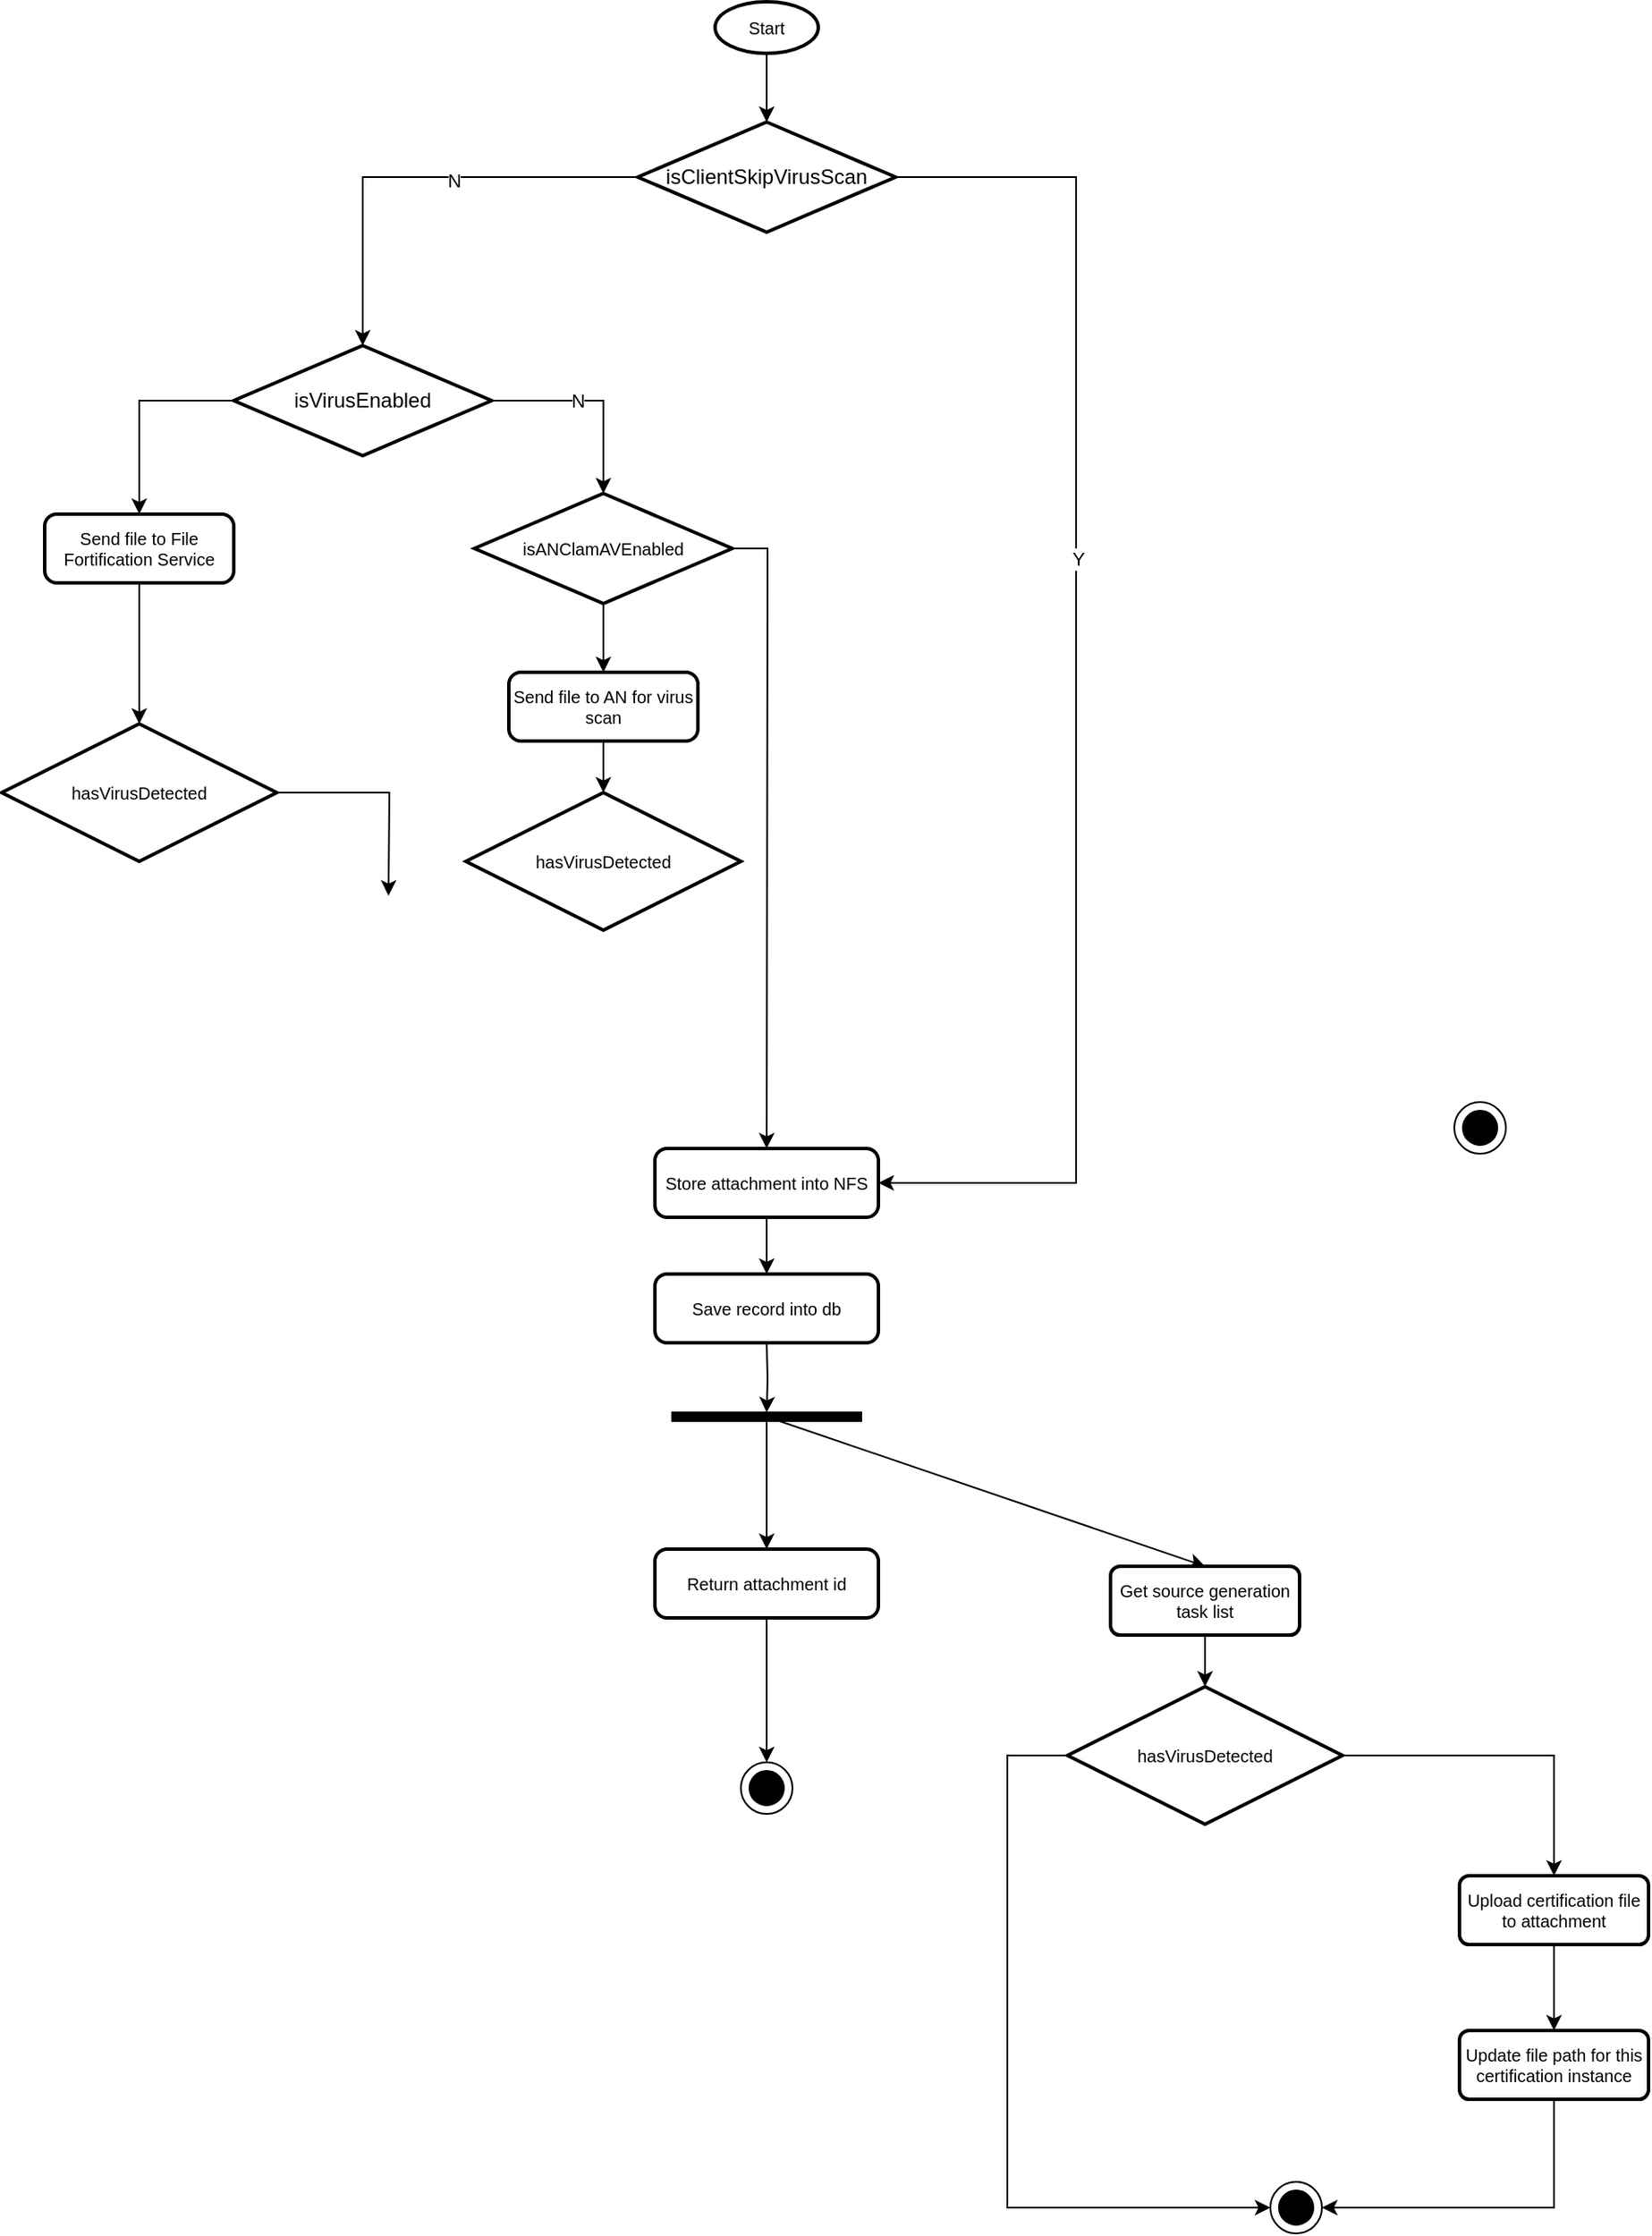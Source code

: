 <mxfile version="21.1.4" type="github" pages="8">
  <diagram name="Source generation" id="2ukNFJZdqEw4KGF9uxTm">
    <mxGraphModel dx="3439" dy="1622" grid="1" gridSize="10" guides="1" tooltips="1" connect="1" arrows="1" fold="1" page="1" pageScale="1" pageWidth="827" pageHeight="1169" math="0" shadow="0">
      <root>
        <mxCell id="0" />
        <mxCell id="1" parent="0" />
        <mxCell id="FrllIYIqwDFJwszf7kwl-40" style="edgeStyle=none;rounded=0;orthogonalLoop=1;jettySize=auto;html=1;entryX=0.5;entryY=0;entryDx=0;entryDy=0;entryPerimeter=0;fontSize=10;endArrow=classic;endFill=1;exitX=0.5;exitY=1;exitDx=0;exitDy=0;" parent="1" source="dsLjIK59jT-wqfRAV3Lf-37" target="FrllIYIqwDFJwszf7kwl-36" edge="1">
          <mxGeometry relative="1" as="geometry">
            <mxPoint x="290" y="1175" as="targetPoint" />
            <mxPoint x="285" y="1010" as="sourcePoint" />
          </mxGeometry>
        </mxCell>
        <mxCell id="FrllIYIqwDFJwszf7kwl-62" value="" style="group" parent="1" vertex="1" connectable="0">
          <mxGeometry x="690" y="680" width="30" height="30" as="geometry" />
        </mxCell>
        <mxCell id="FrllIYIqwDFJwszf7kwl-56" value="" style="verticalLabelPosition=bottom;verticalAlign=top;html=1;shape=mxgraph.flowchart.on-page_reference;fontSize=10;container=0;" parent="FrllIYIqwDFJwszf7kwl-62" vertex="1">
          <mxGeometry width="30" height="30" as="geometry" />
        </mxCell>
        <mxCell id="FrllIYIqwDFJwszf7kwl-57" value="" style="verticalLabelPosition=bottom;verticalAlign=top;html=1;shape=mxgraph.flowchart.on-page_reference;fontSize=10;fillColor=#000000;container=0;" parent="FrllIYIqwDFJwszf7kwl-62" vertex="1">
          <mxGeometry x="5" y="5" width="20" height="20" as="geometry" />
        </mxCell>
        <mxCell id="FrllIYIqwDFJwszf7kwl-64" value="" style="group" parent="1" vertex="1" connectable="0">
          <mxGeometry x="275" y="1064" width="30" height="30" as="geometry" />
        </mxCell>
        <mxCell id="FrllIYIqwDFJwszf7kwl-36" value="" style="verticalLabelPosition=bottom;verticalAlign=top;html=1;shape=mxgraph.flowchart.on-page_reference;fontSize=10;container=0;" parent="FrllIYIqwDFJwszf7kwl-64" vertex="1">
          <mxGeometry width="30" height="30" as="geometry" />
        </mxCell>
        <mxCell id="FrllIYIqwDFJwszf7kwl-37" value="" style="verticalLabelPosition=bottom;verticalAlign=top;html=1;shape=mxgraph.flowchart.on-page_reference;fontSize=10;fillColor=#000000;container=0;" parent="FrllIYIqwDFJwszf7kwl-64" vertex="1">
          <mxGeometry x="5" y="5" width="20" height="20" as="geometry" />
        </mxCell>
        <mxCell id="dsLjIK59jT-wqfRAV3Lf-2" style="edgeStyle=orthogonalEdgeStyle;rounded=0;orthogonalLoop=1;jettySize=auto;html=1;entryX=0.5;entryY=0;entryDx=0;entryDy=0;entryPerimeter=0;" edge="1" parent="1" source="dsLjIK59jT-wqfRAV3Lf-1" target="dsLjIK59jT-wqfRAV3Lf-4">
          <mxGeometry relative="1" as="geometry">
            <mxPoint x="290" y="100" as="targetPoint" />
          </mxGeometry>
        </mxCell>
        <mxCell id="dsLjIK59jT-wqfRAV3Lf-1" value="Start" style="strokeWidth=2;html=1;shape=mxgraph.flowchart.start_1;whiteSpace=wrap;fontSize=10;container=0;" vertex="1" parent="1">
          <mxGeometry x="260" y="40" width="60" height="30" as="geometry" />
        </mxCell>
        <mxCell id="dsLjIK59jT-wqfRAV3Lf-5" style="edgeStyle=orthogonalEdgeStyle;rounded=0;orthogonalLoop=1;jettySize=auto;html=1;entryX=1;entryY=0.5;entryDx=0;entryDy=0;" edge="1" parent="1" source="dsLjIK59jT-wqfRAV3Lf-4" target="dsLjIK59jT-wqfRAV3Lf-30">
          <mxGeometry relative="1" as="geometry">
            <mxPoint x="290.0" y="707" as="targetPoint" />
            <Array as="points">
              <mxPoint x="470" y="142" />
              <mxPoint x="470" y="727" />
            </Array>
          </mxGeometry>
        </mxCell>
        <mxCell id="dsLjIK59jT-wqfRAV3Lf-14" value="Y" style="edgeLabel;html=1;align=center;verticalAlign=middle;resizable=0;points=[];" vertex="1" connectable="0" parent="dsLjIK59jT-wqfRAV3Lf-5">
          <mxGeometry x="-0.528" y="1" relative="1" as="geometry">
            <mxPoint y="137" as="offset" />
          </mxGeometry>
        </mxCell>
        <mxCell id="dsLjIK59jT-wqfRAV3Lf-8" style="edgeStyle=orthogonalEdgeStyle;rounded=0;orthogonalLoop=1;jettySize=auto;html=1;entryX=0.5;entryY=0;entryDx=0;entryDy=0;entryPerimeter=0;" edge="1" parent="1" source="dsLjIK59jT-wqfRAV3Lf-4" target="dsLjIK59jT-wqfRAV3Lf-12">
          <mxGeometry relative="1" as="geometry">
            <mxPoint x="110" y="200" as="targetPoint" />
          </mxGeometry>
        </mxCell>
        <mxCell id="dsLjIK59jT-wqfRAV3Lf-13" value="N" style="edgeLabel;html=1;align=center;verticalAlign=middle;resizable=0;points=[];" vertex="1" connectable="0" parent="dsLjIK59jT-wqfRAV3Lf-8">
          <mxGeometry x="-0.168" y="2" relative="1" as="geometry">
            <mxPoint as="offset" />
          </mxGeometry>
        </mxCell>
        <mxCell id="dsLjIK59jT-wqfRAV3Lf-4" value="isClientSkipVirusScan" style="strokeWidth=2;html=1;shape=mxgraph.flowchart.decision;whiteSpace=wrap;fontSize=12;fillColor=#FFFFFF;container=0;" vertex="1" parent="1">
          <mxGeometry x="215" y="110" width="150" height="64" as="geometry" />
        </mxCell>
        <mxCell id="dsLjIK59jT-wqfRAV3Lf-9" style="edgeStyle=orthogonalEdgeStyle;rounded=0;orthogonalLoop=1;jettySize=auto;html=1;entryX=0.5;entryY=0;entryDx=0;entryDy=0;entryPerimeter=0;exitX=1;exitY=0.5;exitDx=0;exitDy=0;exitPerimeter=0;" edge="1" parent="1" source="dsLjIK59jT-wqfRAV3Lf-12" target="dsLjIK59jT-wqfRAV3Lf-10">
          <mxGeometry relative="1" as="geometry">
            <mxPoint x="320" y="340" as="targetPoint" />
            <mxPoint x="380" y="262" as="sourcePoint" />
          </mxGeometry>
        </mxCell>
        <mxCell id="dsLjIK59jT-wqfRAV3Lf-15" value="N" style="edgeLabel;html=1;align=center;verticalAlign=middle;resizable=0;points=[];" vertex="1" connectable="0" parent="dsLjIK59jT-wqfRAV3Lf-9">
          <mxGeometry x="-0.162" relative="1" as="geometry">
            <mxPoint as="offset" />
          </mxGeometry>
        </mxCell>
        <mxCell id="dsLjIK59jT-wqfRAV3Lf-16" style="edgeStyle=orthogonalEdgeStyle;rounded=0;orthogonalLoop=1;jettySize=auto;html=1;entryX=0.5;entryY=0;entryDx=0;entryDy=0;exitX=1;exitY=0.5;exitDx=0;exitDy=0;exitPerimeter=0;" edge="1" parent="1" source="dsLjIK59jT-wqfRAV3Lf-10">
          <mxGeometry relative="1" as="geometry">
            <mxPoint x="290.0" y="707" as="targetPoint" />
          </mxGeometry>
        </mxCell>
        <mxCell id="dsLjIK59jT-wqfRAV3Lf-23" style="edgeStyle=orthogonalEdgeStyle;rounded=0;orthogonalLoop=1;jettySize=auto;html=1;entryX=0.5;entryY=0;entryDx=0;entryDy=0;" edge="1" parent="1" source="dsLjIK59jT-wqfRAV3Lf-10" target="dsLjIK59jT-wqfRAV3Lf-22">
          <mxGeometry relative="1" as="geometry" />
        </mxCell>
        <mxCell id="dsLjIK59jT-wqfRAV3Lf-10" value="&lt;span style=&quot;font-size: 10px;&quot;&gt;isANClamAVEnabled&lt;/span&gt;" style="strokeWidth=2;html=1;shape=mxgraph.flowchart.decision;whiteSpace=wrap;fontSize=12;fillColor=#FFFFFF;container=0;" vertex="1" parent="1">
          <mxGeometry x="120" y="326" width="150" height="64" as="geometry" />
        </mxCell>
        <mxCell id="dsLjIK59jT-wqfRAV3Lf-17" style="edgeStyle=orthogonalEdgeStyle;rounded=0;orthogonalLoop=1;jettySize=auto;html=1;entryX=0.5;entryY=0;entryDx=0;entryDy=0;exitX=0;exitY=0.5;exitDx=0;exitDy=0;exitPerimeter=0;" edge="1" parent="1" source="dsLjIK59jT-wqfRAV3Lf-12" target="dsLjIK59jT-wqfRAV3Lf-18">
          <mxGeometry relative="1" as="geometry">
            <mxPoint x="-70" y="400" as="targetPoint" />
          </mxGeometry>
        </mxCell>
        <mxCell id="dsLjIK59jT-wqfRAV3Lf-12" value="isVirusEnabled" style="strokeWidth=2;html=1;shape=mxgraph.flowchart.decision;whiteSpace=wrap;fontSize=12;fillColor=#FFFFFF;container=0;" vertex="1" parent="1">
          <mxGeometry x="-20" y="240" width="150" height="64" as="geometry" />
        </mxCell>
        <mxCell id="dsLjIK59jT-wqfRAV3Lf-20" style="edgeStyle=orthogonalEdgeStyle;rounded=0;orthogonalLoop=1;jettySize=auto;html=1;entryX=0.5;entryY=0;entryDx=0;entryDy=0;entryPerimeter=0;" edge="1" parent="1" source="dsLjIK59jT-wqfRAV3Lf-18" target="dsLjIK59jT-wqfRAV3Lf-19">
          <mxGeometry relative="1" as="geometry" />
        </mxCell>
        <mxCell id="dsLjIK59jT-wqfRAV3Lf-18" value="Send file to File Fortification Service" style="rounded=1;whiteSpace=wrap;html=1;absoluteArcSize=1;arcSize=14;strokeWidth=2;fontSize=10;fillColor=#FFFFFF;container=0;" vertex="1" parent="1">
          <mxGeometry x="-130" y="338" width="110" height="40" as="geometry" />
        </mxCell>
        <mxCell id="dsLjIK59jT-wqfRAV3Lf-21" style="edgeStyle=orthogonalEdgeStyle;rounded=0;orthogonalLoop=1;jettySize=auto;html=1;" edge="1" parent="1" source="dsLjIK59jT-wqfRAV3Lf-19">
          <mxGeometry relative="1" as="geometry">
            <mxPoint x="70" y="560" as="targetPoint" />
          </mxGeometry>
        </mxCell>
        <mxCell id="dsLjIK59jT-wqfRAV3Lf-19" value="hasVirusDetected" style="strokeWidth=2;html=1;shape=mxgraph.flowchart.decision;whiteSpace=wrap;fontSize=10;container=0;" vertex="1" parent="1">
          <mxGeometry x="-155" y="460" width="160" height="80" as="geometry" />
        </mxCell>
        <mxCell id="dsLjIK59jT-wqfRAV3Lf-24" style="edgeStyle=orthogonalEdgeStyle;rounded=0;orthogonalLoop=1;jettySize=auto;html=1;entryX=0.5;entryY=0;entryDx=0;entryDy=0;entryPerimeter=0;" edge="1" parent="1" source="dsLjIK59jT-wqfRAV3Lf-22" target="dsLjIK59jT-wqfRAV3Lf-25">
          <mxGeometry relative="1" as="geometry">
            <mxPoint x="195" y="510" as="targetPoint" />
          </mxGeometry>
        </mxCell>
        <mxCell id="dsLjIK59jT-wqfRAV3Lf-22" value="Send file to AN for virus scan" style="rounded=1;whiteSpace=wrap;html=1;absoluteArcSize=1;arcSize=14;strokeWidth=2;fontSize=10;fillColor=#FFFFFF;container=0;" vertex="1" parent="1">
          <mxGeometry x="140" y="430" width="110" height="40" as="geometry" />
        </mxCell>
        <mxCell id="dsLjIK59jT-wqfRAV3Lf-25" value="hasVirusDetected" style="strokeWidth=2;html=1;shape=mxgraph.flowchart.decision;whiteSpace=wrap;fontSize=10;container=0;" vertex="1" parent="1">
          <mxGeometry x="115" y="500" width="160" height="80" as="geometry" />
        </mxCell>
        <mxCell id="dsLjIK59jT-wqfRAV3Lf-38" style="edgeStyle=orthogonalEdgeStyle;rounded=0;orthogonalLoop=1;jettySize=auto;html=1;entryX=0.5;entryY=0;entryDx=0;entryDy=0;" edge="1" parent="1" source="dsLjIK59jT-wqfRAV3Lf-26" target="dsLjIK59jT-wqfRAV3Lf-37">
          <mxGeometry relative="1" as="geometry" />
        </mxCell>
        <mxCell id="dsLjIK59jT-wqfRAV3Lf-39" style="rounded=0;orthogonalLoop=1;jettySize=auto;html=1;entryX=0.5;entryY=0;entryDx=0;entryDy=0;" edge="1" parent="1" source="dsLjIK59jT-wqfRAV3Lf-26" target="dsLjIK59jT-wqfRAV3Lf-27">
          <mxGeometry relative="1" as="geometry" />
        </mxCell>
        <mxCell id="dsLjIK59jT-wqfRAV3Lf-26" value="" style="rounded=0;whiteSpace=wrap;html=1;fontSize=12;fillColor=#000000;container=0;" vertex="1" parent="1">
          <mxGeometry x="235" y="860.5" width="110" height="5" as="geometry" />
        </mxCell>
        <mxCell id="dsLjIK59jT-wqfRAV3Lf-40" style="edgeStyle=orthogonalEdgeStyle;rounded=0;orthogonalLoop=1;jettySize=auto;html=1;entryX=0.5;entryY=0;entryDx=0;entryDy=0;entryPerimeter=0;" edge="1" parent="1" source="dsLjIK59jT-wqfRAV3Lf-27" target="dsLjIK59jT-wqfRAV3Lf-28">
          <mxGeometry relative="1" as="geometry" />
        </mxCell>
        <mxCell id="dsLjIK59jT-wqfRAV3Lf-27" value="Get source generation task list" style="whiteSpace=wrap;html=1;fontSize=10;fillColor=#FFFFFF;rounded=1;arcSize=14;strokeWidth=2;container=0;" vertex="1" parent="1">
          <mxGeometry x="490" y="950" width="110" height="40" as="geometry" />
        </mxCell>
        <mxCell id="dsLjIK59jT-wqfRAV3Lf-28" value="hasVirusDetected" style="strokeWidth=2;html=1;shape=mxgraph.flowchart.decision;whiteSpace=wrap;fontSize=10;container=0;" vertex="1" parent="1">
          <mxGeometry x="465" y="1020" width="160" height="80" as="geometry" />
        </mxCell>
        <mxCell id="dsLjIK59jT-wqfRAV3Lf-32" style="edgeStyle=orthogonalEdgeStyle;rounded=0;orthogonalLoop=1;jettySize=auto;html=1;" edge="1" parent="1" source="dsLjIK59jT-wqfRAV3Lf-30">
          <mxGeometry relative="1" as="geometry">
            <mxPoint x="290.0" y="780" as="targetPoint" />
          </mxGeometry>
        </mxCell>
        <mxCell id="dsLjIK59jT-wqfRAV3Lf-30" value="Store attachment into NFS" style="rounded=1;whiteSpace=wrap;html=1;absoluteArcSize=1;arcSize=14;strokeWidth=2;fontSize=10;fillColor=#FFFFFF;container=0;" vertex="1" parent="1">
          <mxGeometry x="225" y="707" width="130" height="40" as="geometry" />
        </mxCell>
        <mxCell id="dsLjIK59jT-wqfRAV3Lf-34" style="edgeStyle=orthogonalEdgeStyle;rounded=0;orthogonalLoop=1;jettySize=auto;html=1;entryX=0.5;entryY=0;entryDx=0;entryDy=0;" edge="1" parent="1" target="dsLjIK59jT-wqfRAV3Lf-26">
          <mxGeometry relative="1" as="geometry">
            <mxPoint x="290.0" y="820" as="sourcePoint" />
          </mxGeometry>
        </mxCell>
        <mxCell id="dsLjIK59jT-wqfRAV3Lf-36" value="Save record into db" style="rounded=1;whiteSpace=wrap;html=1;absoluteArcSize=1;arcSize=14;strokeWidth=2;fontSize=10;fillColor=#FFFFFF;container=0;" vertex="1" parent="1">
          <mxGeometry x="225" y="780" width="130" height="40" as="geometry" />
        </mxCell>
        <mxCell id="dsLjIK59jT-wqfRAV3Lf-37" value="Return attachment id" style="rounded=1;whiteSpace=wrap;html=1;absoluteArcSize=1;arcSize=14;strokeWidth=2;fontSize=10;fillColor=#FFFFFF;container=0;" vertex="1" parent="1">
          <mxGeometry x="225" y="940" width="130" height="40" as="geometry" />
        </mxCell>
        <mxCell id="dsLjIK59jT-wqfRAV3Lf-41" value="Upload certification file to attachment" style="whiteSpace=wrap;html=1;fontSize=10;fillColor=#FFFFFF;rounded=1;arcSize=14;strokeWidth=2;container=0;" vertex="1" parent="1">
          <mxGeometry x="693" y="1130" width="110" height="40" as="geometry" />
        </mxCell>
        <mxCell id="dsLjIK59jT-wqfRAV3Lf-42" style="edgeStyle=orthogonalEdgeStyle;rounded=0;sketch=0;orthogonalLoop=1;jettySize=auto;html=1;shadow=0;fontSize=10;endArrow=classic;endFill=1;exitX=1;exitY=0.5;exitDx=0;exitDy=0;exitPerimeter=0;" edge="1" parent="1" target="dsLjIK59jT-wqfRAV3Lf-41" source="dsLjIK59jT-wqfRAV3Lf-28">
          <mxGeometry relative="1" as="geometry">
            <mxPoint x="620.0" y="1070" as="sourcePoint" />
          </mxGeometry>
        </mxCell>
        <mxCell id="dsLjIK59jT-wqfRAV3Lf-43" value="Update file path for this certification instance" style="whiteSpace=wrap;html=1;fontSize=10;fillColor=#FFFFFF;rounded=1;arcSize=14;strokeWidth=2;container=0;" vertex="1" parent="1">
          <mxGeometry x="693" y="1220" width="110" height="40" as="geometry" />
        </mxCell>
        <mxCell id="dsLjIK59jT-wqfRAV3Lf-44" style="edgeStyle=orthogonalEdgeStyle;rounded=0;sketch=0;orthogonalLoop=1;jettySize=auto;html=1;entryX=0.5;entryY=0;entryDx=0;entryDy=0;shadow=0;fontSize=10;endArrow=classic;endFill=1;" edge="1" parent="1" source="dsLjIK59jT-wqfRAV3Lf-41" target="dsLjIK59jT-wqfRAV3Lf-43">
          <mxGeometry relative="1" as="geometry" />
        </mxCell>
        <mxCell id="dsLjIK59jT-wqfRAV3Lf-45" value="" style="verticalLabelPosition=bottom;verticalAlign=top;html=1;shape=mxgraph.flowchart.on-page_reference;fontSize=10;container=0;" vertex="1" parent="1">
          <mxGeometry x="583" y="1308" width="30" height="30" as="geometry" />
        </mxCell>
        <mxCell id="dsLjIK59jT-wqfRAV3Lf-46" style="edgeStyle=orthogonalEdgeStyle;rounded=0;sketch=0;orthogonalLoop=1;jettySize=auto;html=1;entryX=0;entryY=0.5;entryDx=0;entryDy=0;entryPerimeter=0;shadow=0;fontSize=10;endArrow=classic;endFill=1;exitX=0;exitY=0.5;exitDx=0;exitDy=0;exitPerimeter=0;" edge="1" parent="1" target="dsLjIK59jT-wqfRAV3Lf-45" source="dsLjIK59jT-wqfRAV3Lf-28">
          <mxGeometry relative="1" as="geometry">
            <Array as="points">
              <mxPoint x="430" y="1060" />
              <mxPoint x="430" y="1323" />
            </Array>
            <mxPoint x="470" y="1070" as="sourcePoint" />
          </mxGeometry>
        </mxCell>
        <mxCell id="dsLjIK59jT-wqfRAV3Lf-47" value="" style="verticalLabelPosition=bottom;verticalAlign=top;html=1;shape=mxgraph.flowchart.on-page_reference;fontSize=10;fillColor=#000000;container=0;" vertex="1" parent="1">
          <mxGeometry x="588" y="1313" width="20" height="20" as="geometry" />
        </mxCell>
        <mxCell id="dsLjIK59jT-wqfRAV3Lf-48" style="edgeStyle=orthogonalEdgeStyle;rounded=0;sketch=0;orthogonalLoop=1;jettySize=auto;html=1;entryX=1;entryY=0.5;entryDx=0;entryDy=0;entryPerimeter=0;shadow=0;fontSize=10;endArrow=classic;endFill=1;exitX=0.5;exitY=1;exitDx=0;exitDy=0;" edge="1" parent="1" source="dsLjIK59jT-wqfRAV3Lf-43" target="dsLjIK59jT-wqfRAV3Lf-45">
          <mxGeometry relative="1" as="geometry" />
        </mxCell>
      </root>
    </mxGraphModel>
  </diagram>
  <diagram id="9PoukXYQM1B9XfUWb7g6" name="Block Diagram">
    <mxGraphModel dx="2074" dy="1131" grid="1" gridSize="10" guides="1" tooltips="1" connect="1" arrows="1" fold="1" page="1" pageScale="1" pageWidth="827" pageHeight="1169" math="0" shadow="0">
      <root>
        <mxCell id="0" />
        <mxCell id="1" parent="0" />
        <mxCell id="ZPP--fspVP2nnXT95nKf-1" value="" style="group" parent="1" vertex="1" connectable="0">
          <mxGeometry width="580" height="430" as="geometry" />
        </mxCell>
        <mxCell id="ZPP--fspVP2nnXT95nKf-2" value="" style="rounded=0;whiteSpace=wrap;html=1;" parent="ZPP--fspVP2nnXT95nKf-1" vertex="1">
          <mxGeometry y="120" width="360" height="310" as="geometry" />
        </mxCell>
        <mxCell id="ZPP--fspVP2nnXT95nKf-3" value="&lt;font style=&quot;font-size: 14px;&quot;&gt;File Fortification Service&lt;/font&gt;" style="whiteSpace=wrap;html=1;shadow=1;fontSize=18;fillColor=#f5f5f5;strokeColor=#666666;" parent="ZPP--fspVP2nnXT95nKf-1" vertex="1">
          <mxGeometry x="410" y="150" width="170" height="60" as="geometry" />
        </mxCell>
        <mxCell id="ZPP--fspVP2nnXT95nKf-4" value="User" style="shape=umlActor;verticalLabelPosition=bottom;verticalAlign=top;html=1;outlineConnect=0;" parent="ZPP--fspVP2nnXT95nKf-1" vertex="1">
          <mxGeometry x="180" width="30" height="60" as="geometry" />
        </mxCell>
        <mxCell id="ZPP--fspVP2nnXT95nKf-5" value="" style="group" parent="ZPP--fspVP2nnXT95nKf-1" vertex="1" connectable="0">
          <mxGeometry x="71" y="160" width="218" height="110" as="geometry" />
        </mxCell>
        <mxCell id="ZPP--fspVP2nnXT95nKf-6" value="" style="whiteSpace=wrap;html=1;shadow=1;fontSize=18;fillColor=#f5f5f5;strokeColor=#666666;" parent="ZPP--fspVP2nnXT95nKf-5" vertex="1">
          <mxGeometry width="210" height="110" as="geometry" />
        </mxCell>
        <mxCell id="ZPP--fspVP2nnXT95nKf-7" value="&lt;font style=&quot;font-size: 14px;&quot;&gt;Attachment Service&lt;/font&gt;" style="text;html=1;align=center;verticalAlign=middle;resizable=0;points=[];autosize=1;strokeColor=none;fillColor=none;" parent="ZPP--fspVP2nnXT95nKf-5" vertex="1">
          <mxGeometry width="140" height="30" as="geometry" />
        </mxCell>
        <mxCell id="ZPP--fspVP2nnXT95nKf-8" style="edgeStyle=orthogonalEdgeStyle;rounded=0;orthogonalLoop=1;jettySize=auto;html=1;entryX=0.886;entryY=0;entryDx=0;entryDy=0;entryPerimeter=0;fontSize=14;" parent="ZPP--fspVP2nnXT95nKf-1" source="ZPP--fspVP2nnXT95nKf-4" target="ZPP--fspVP2nnXT95nKf-7" edge="1">
          <mxGeometry relative="1" as="geometry" />
        </mxCell>
        <mxCell id="ZPP--fspVP2nnXT95nKf-9" value="&lt;font style=&quot;font-size: 14px;&quot;&gt;NFS Service&lt;/font&gt;" style="whiteSpace=wrap;html=1;shadow=1;fontSize=18;fillColor=#f5f5f5;strokeColor=#666666;" parent="ZPP--fspVP2nnXT95nKf-1" vertex="1">
          <mxGeometry x="410" y="230" width="170" height="60" as="geometry" />
        </mxCell>
        <mxCell id="ZPP--fspVP2nnXT95nKf-10" value="Seller-app" style="text;html=1;align=center;verticalAlign=middle;resizable=0;points=[];autosize=1;strokeColor=none;fillColor=none;fontSize=14;" parent="ZPP--fspVP2nnXT95nKf-1" vertex="1">
          <mxGeometry y="120" width="90" height="30" as="geometry" />
        </mxCell>
        <mxCell id="ZPP--fspVP2nnXT95nKf-11" style="edgeStyle=orthogonalEdgeStyle;rounded=0;orthogonalLoop=1;jettySize=auto;html=1;exitX=1;exitY=0.25;exitDx=0;exitDy=0;fontSize=14;" parent="ZPP--fspVP2nnXT95nKf-1" source="ZPP--fspVP2nnXT95nKf-6" edge="1">
          <mxGeometry relative="1" as="geometry">
            <mxPoint x="410" y="188" as="targetPoint" />
          </mxGeometry>
        </mxCell>
        <mxCell id="ZPP--fspVP2nnXT95nKf-12" style="edgeStyle=orthogonalEdgeStyle;rounded=0;orthogonalLoop=1;jettySize=auto;html=1;exitX=1;exitY=0.75;exitDx=0;exitDy=0;fontSize=14;" parent="ZPP--fspVP2nnXT95nKf-1" source="ZPP--fspVP2nnXT95nKf-6" edge="1">
          <mxGeometry relative="1" as="geometry">
            <mxPoint x="410" y="243" as="targetPoint" />
          </mxGeometry>
        </mxCell>
        <mxCell id="ZPP--fspVP2nnXT95nKf-13" value="" style="group" parent="ZPP--fspVP2nnXT95nKf-1" vertex="1" connectable="0">
          <mxGeometry x="101" y="330" width="170" height="80" as="geometry" />
        </mxCell>
        <mxCell id="ZPP--fspVP2nnXT95nKf-14" value="" style="whiteSpace=wrap;html=1;shadow=1;fontSize=18;fillColor=#f5f5f5;strokeColor=#666666;" parent="ZPP--fspVP2nnXT95nKf-13" vertex="1">
          <mxGeometry width="150" height="60" as="geometry" />
        </mxCell>
        <mxCell id="ZPP--fspVP2nnXT95nKf-15" value="" style="whiteSpace=wrap;html=1;shadow=1;fontSize=18;fillColor=#f5f5f5;strokeColor=#666666;" parent="ZPP--fspVP2nnXT95nKf-13" vertex="1">
          <mxGeometry x="10" y="10" width="150" height="60" as="geometry" />
        </mxCell>
        <mxCell id="ZPP--fspVP2nnXT95nKf-16" value="&lt;font style=&quot;font-size: 14px;&quot;&gt;Consumer client&lt;/font&gt;" style="whiteSpace=wrap;html=1;shadow=1;fontSize=18;fillColor=#f5f5f5;strokeColor=#666666;" parent="ZPP--fspVP2nnXT95nKf-13" vertex="1">
          <mxGeometry x="20" y="20" width="150" height="60" as="geometry" />
        </mxCell>
        <mxCell id="ZPP--fspVP2nnXT95nKf-17" style="edgeStyle=orthogonalEdgeStyle;rounded=0;orthogonalLoop=1;jettySize=auto;html=1;fontSize=14;" parent="ZPP--fspVP2nnXT95nKf-1" edge="1">
          <mxGeometry relative="1" as="geometry">
            <mxPoint x="140" y="270" as="sourcePoint" />
            <mxPoint x="140" y="330" as="targetPoint" />
            <Array as="points">
              <mxPoint x="140" y="270" />
            </Array>
          </mxGeometry>
        </mxCell>
        <mxCell id="ZPP--fspVP2nnXT95nKf-18" style="edgeStyle=orthogonalEdgeStyle;rounded=0;orthogonalLoop=1;jettySize=auto;html=1;fontSize=14;" parent="ZPP--fspVP2nnXT95nKf-1" edge="1">
          <mxGeometry relative="1" as="geometry">
            <mxPoint x="179.52" y="270" as="sourcePoint" />
            <mxPoint x="179.52" y="330" as="targetPoint" />
            <Array as="points">
              <mxPoint x="179.52" y="270" />
            </Array>
          </mxGeometry>
        </mxCell>
        <mxCell id="ZPP--fspVP2nnXT95nKf-19" style="edgeStyle=orthogonalEdgeStyle;rounded=0;orthogonalLoop=1;jettySize=auto;html=1;fontSize=14;" parent="ZPP--fspVP2nnXT95nKf-1" edge="1">
          <mxGeometry relative="1" as="geometry">
            <mxPoint x="160" y="270" as="sourcePoint" />
            <mxPoint x="160" y="330" as="targetPoint" />
            <Array as="points">
              <mxPoint x="160" y="270" />
            </Array>
          </mxGeometry>
        </mxCell>
        <mxCell id="ZPP--fspVP2nnXT95nKf-20" style="edgeStyle=orthogonalEdgeStyle;rounded=0;orthogonalLoop=1;jettySize=auto;html=1;fontSize=14;startArrow=classic;startFill=1;endArrow=none;endFill=0;" parent="ZPP--fspVP2nnXT95nKf-1" edge="1">
          <mxGeometry relative="1" as="geometry">
            <mxPoint x="200.0" y="270" as="sourcePoint" />
            <mxPoint x="200.0" y="330" as="targetPoint" />
            <Array as="points">
              <mxPoint x="200" y="270" />
            </Array>
          </mxGeometry>
        </mxCell>
        <mxCell id="ZPP--fspVP2nnXT95nKf-21" style="edgeStyle=orthogonalEdgeStyle;rounded=0;orthogonalLoop=1;jettySize=auto;html=1;fontSize=14;startArrow=classic;startFill=1;endArrow=none;endFill=0;" parent="ZPP--fspVP2nnXT95nKf-1" edge="1">
          <mxGeometry relative="1" as="geometry">
            <mxPoint x="220" y="270" as="sourcePoint" />
            <mxPoint x="220" y="330" as="targetPoint" />
            <Array as="points">
              <mxPoint x="220" y="270" />
            </Array>
          </mxGeometry>
        </mxCell>
        <mxCell id="ZPP--fspVP2nnXT95nKf-22" style="edgeStyle=orthogonalEdgeStyle;rounded=0;orthogonalLoop=1;jettySize=auto;html=1;fontSize=14;startArrow=classic;startFill=1;endArrow=none;endFill=0;" parent="ZPP--fspVP2nnXT95nKf-1" edge="1">
          <mxGeometry relative="1" as="geometry">
            <mxPoint x="240" y="270" as="sourcePoint" />
            <mxPoint x="240" y="330" as="targetPoint" />
            <Array as="points">
              <mxPoint x="240" y="270" />
            </Array>
          </mxGeometry>
        </mxCell>
      </root>
    </mxGraphModel>
  </diagram>
  <diagram id="Q0f0HRyTbAiZJ6MqYHqV" name="Permission Check Class">
    <mxGraphModel dx="2074" dy="1131" grid="1" gridSize="10" guides="1" tooltips="1" connect="1" arrows="1" fold="1" page="1" pageScale="1" pageWidth="827" pageHeight="1169" math="0" shadow="0">
      <root>
        <mxCell id="0" />
        <mxCell id="1" parent="0" />
        <mxCell id="b12ThsgfgngZto3ahTFI-1" value="" style="rounded=0;whiteSpace=wrap;html=1;" parent="1" vertex="1">
          <mxGeometry width="1520" height="590" as="geometry" />
        </mxCell>
        <mxCell id="b12ThsgfgngZto3ahTFI-2" value="ClientPermissionValidationProcessorFactory" style="swimlane;fontStyle=1;align=center;verticalAlign=top;childLayout=stackLayout;horizontal=1;startSize=26;horizontalStack=0;resizeParent=1;resizeParentMax=0;resizeLast=0;collapsible=1;marginBottom=0;whiteSpace=wrap;html=1;" parent="1" vertex="1">
          <mxGeometry x="570" y="20" width="490" height="86" as="geometry" />
        </mxCell>
        <mxCell id="b12ThsgfgngZto3ahTFI-3" value="+ processors: Map&amp;lt;String,&amp;nbsp;ClientPermissionValidationProcessor&amp;gt;" style="text;strokeColor=none;fillColor=none;align=left;verticalAlign=top;spacingLeft=4;spacingRight=4;overflow=hidden;rotatable=0;points=[[0,0.5],[1,0.5]];portConstraint=eastwest;whiteSpace=wrap;html=1;" parent="b12ThsgfgngZto3ahTFI-2" vertex="1">
          <mxGeometry y="26" width="490" height="26" as="geometry" />
        </mxCell>
        <mxCell id="b12ThsgfgngZto3ahTFI-4" value="" style="line;strokeWidth=1;fillColor=none;align=left;verticalAlign=middle;spacingTop=-1;spacingLeft=3;spacingRight=3;rotatable=0;labelPosition=right;points=[];portConstraint=eastwest;strokeColor=inherit;" parent="b12ThsgfgngZto3ahTFI-2" vertex="1">
          <mxGeometry y="52" width="490" height="8" as="geometry" />
        </mxCell>
        <mxCell id="b12ThsgfgngZto3ahTFI-5" value="+ getPermissionValidationProcessor(String clientId):&amp;nbsp;ClientPermissionValidationProcessor" style="text;strokeColor=none;fillColor=none;align=left;verticalAlign=top;spacingLeft=4;spacingRight=4;overflow=hidden;rotatable=0;points=[[0,0.5],[1,0.5]];portConstraint=eastwest;whiteSpace=wrap;html=1;" parent="b12ThsgfgngZto3ahTFI-2" vertex="1">
          <mxGeometry y="60" width="490" height="26" as="geometry" />
        </mxCell>
        <mxCell id="b12ThsgfgngZto3ahTFI-6" value="DefaultClientPermissionValidationProcessor" style="swimlane;fontStyle=1;align=center;verticalAlign=top;childLayout=stackLayout;horizontal=1;startSize=26;horizontalStack=0;resizeParent=1;resizeParentMax=0;resizeLast=0;collapsible=1;marginBottom=0;whiteSpace=wrap;html=1;" parent="1" vertex="1">
          <mxGeometry x="560" y="210" width="470" height="100" as="geometry" />
        </mxCell>
        <mxCell id="b12ThsgfgngZto3ahTFI-7" value="+ property:&amp;nbsp;AttachmentServiceProperty" style="text;strokeColor=none;fillColor=none;align=left;verticalAlign=top;spacingLeft=4;spacingRight=4;overflow=hidden;rotatable=0;points=[[0,0.5],[1,0.5]];portConstraint=eastwest;whiteSpace=wrap;html=1;" parent="b12ThsgfgngZto3ahTFI-6" vertex="1">
          <mxGeometry y="26" width="470" height="26" as="geometry" />
        </mxCell>
        <mxCell id="b12ThsgfgngZto3ahTFI-8" value="" style="line;strokeWidth=1;fillColor=none;align=left;verticalAlign=middle;spacingTop=-1;spacingLeft=3;spacingRight=3;rotatable=0;labelPosition=right;points=[];portConstraint=eastwest;strokeColor=inherit;" parent="b12ThsgfgngZto3ahTFI-6" vertex="1">
          <mxGeometry y="52" width="470" height="8" as="geometry" />
        </mxCell>
        <mxCell id="b12ThsgfgngZto3ahTFI-9" value="+ register(String clientId,DefaultClientPermissionValidationProcessor processor): void&lt;br&gt;+ isPermissionValid(): void" style="text;strokeColor=none;fillColor=none;align=left;verticalAlign=top;spacingLeft=4;spacingRight=4;overflow=hidden;rotatable=0;points=[[0,0.5],[1,0.5]];portConstraint=eastwest;whiteSpace=wrap;html=1;" parent="b12ThsgfgngZto3ahTFI-6" vertex="1">
          <mxGeometry y="60" width="470" height="40" as="geometry" />
        </mxCell>
        <mxCell id="b12ThsgfgngZto3ahTFI-10" value="AssessmentPermissionValidationProcessor" style="swimlane;fontStyle=1;align=center;verticalAlign=top;childLayout=stackLayout;horizontal=1;startSize=26;horizontalStack=0;resizeParent=1;resizeParentMax=0;resizeLast=0;collapsible=1;marginBottom=0;whiteSpace=wrap;html=1;" parent="1" vertex="1">
          <mxGeometry x="210" y="440" width="330" height="86" as="geometry" />
        </mxCell>
        <mxCell id="b12ThsgfgngZto3ahTFI-11" value="+ property:&amp;nbsp;AttachmentServiceConsumerClientProperty" style="text;strokeColor=none;fillColor=none;align=left;verticalAlign=top;spacingLeft=4;spacingRight=4;overflow=hidden;rotatable=0;points=[[0,0.5],[1,0.5]];portConstraint=eastwest;whiteSpace=wrap;html=1;" parent="b12ThsgfgngZto3ahTFI-10" vertex="1">
          <mxGeometry y="26" width="330" height="26" as="geometry" />
        </mxCell>
        <mxCell id="b12ThsgfgngZto3ahTFI-12" value="" style="line;strokeWidth=1;fillColor=none;align=left;verticalAlign=middle;spacingTop=-1;spacingLeft=3;spacingRight=3;rotatable=0;labelPosition=right;points=[];portConstraint=eastwest;strokeColor=inherit;" parent="b12ThsgfgngZto3ahTFI-10" vertex="1">
          <mxGeometry y="52" width="330" height="8" as="geometry" />
        </mxCell>
        <mxCell id="b12ThsgfgngZto3ahTFI-13" value="+ isPermissionValid(): void" style="text;strokeColor=none;fillColor=none;align=left;verticalAlign=top;spacingLeft=4;spacingRight=4;overflow=hidden;rotatable=0;points=[[0,0.5],[1,0.5]];portConstraint=eastwest;whiteSpace=wrap;html=1;" parent="b12ThsgfgngZto3ahTFI-10" vertex="1">
          <mxGeometry y="60" width="330" height="26" as="geometry" />
        </mxCell>
        <mxCell id="b12ThsgfgngZto3ahTFI-14" value="CertificationPermissionValidationProcessor" style="swimlane;fontStyle=1;align=center;verticalAlign=top;childLayout=stackLayout;horizontal=1;startSize=26;horizontalStack=0;resizeParent=1;resizeParentMax=0;resizeLast=0;collapsible=1;marginBottom=0;whiteSpace=wrap;html=1;" parent="1" vertex="1">
          <mxGeometry x="1060" y="440" width="330" height="86" as="geometry" />
        </mxCell>
        <mxCell id="b12ThsgfgngZto3ahTFI-15" value="+ property:&amp;nbsp;AttachmentServiceConsumerClientProperty" style="text;strokeColor=none;fillColor=none;align=left;verticalAlign=top;spacingLeft=4;spacingRight=4;overflow=hidden;rotatable=0;points=[[0,0.5],[1,0.5]];portConstraint=eastwest;whiteSpace=wrap;html=1;" parent="b12ThsgfgngZto3ahTFI-14" vertex="1">
          <mxGeometry y="26" width="330" height="26" as="geometry" />
        </mxCell>
        <mxCell id="b12ThsgfgngZto3ahTFI-16" value="" style="line;strokeWidth=1;fillColor=none;align=left;verticalAlign=middle;spacingTop=-1;spacingLeft=3;spacingRight=3;rotatable=0;labelPosition=right;points=[];portConstraint=eastwest;strokeColor=inherit;" parent="b12ThsgfgngZto3ahTFI-14" vertex="1">
          <mxGeometry y="52" width="330" height="8" as="geometry" />
        </mxCell>
        <mxCell id="b12ThsgfgngZto3ahTFI-17" value="+ isPermissionValid(): void" style="text;strokeColor=none;fillColor=none;align=left;verticalAlign=top;spacingLeft=4;spacingRight=4;overflow=hidden;rotatable=0;points=[[0,0.5],[1,0.5]];portConstraint=eastwest;whiteSpace=wrap;html=1;" parent="b12ThsgfgngZto3ahTFI-14" vertex="1">
          <mxGeometry y="60" width="330" height="26" as="geometry" />
        </mxCell>
        <mxCell id="b12ThsgfgngZto3ahTFI-18" value="AnnocementPermissionValidationProcessor" style="swimlane;fontStyle=1;align=center;verticalAlign=top;childLayout=stackLayout;horizontal=1;startSize=26;horizontalStack=0;resizeParent=1;resizeParentMax=0;resizeLast=0;collapsible=1;marginBottom=0;whiteSpace=wrap;html=1;" parent="1" vertex="1">
          <mxGeometry x="630" y="440" width="330" height="86" as="geometry" />
        </mxCell>
        <mxCell id="b12ThsgfgngZto3ahTFI-19" value="+ property:&amp;nbsp;AttachmentServiceConsumerClientProperty" style="text;strokeColor=none;fillColor=none;align=left;verticalAlign=top;spacingLeft=4;spacingRight=4;overflow=hidden;rotatable=0;points=[[0,0.5],[1,0.5]];portConstraint=eastwest;whiteSpace=wrap;html=1;" parent="b12ThsgfgngZto3ahTFI-18" vertex="1">
          <mxGeometry y="26" width="330" height="26" as="geometry" />
        </mxCell>
        <mxCell id="b12ThsgfgngZto3ahTFI-20" value="" style="line;strokeWidth=1;fillColor=none;align=left;verticalAlign=middle;spacingTop=-1;spacingLeft=3;spacingRight=3;rotatable=0;labelPosition=right;points=[];portConstraint=eastwest;strokeColor=inherit;" parent="b12ThsgfgngZto3ahTFI-18" vertex="1">
          <mxGeometry y="52" width="330" height="8" as="geometry" />
        </mxCell>
        <mxCell id="b12ThsgfgngZto3ahTFI-21" value="+ isPermissionValid(): void" style="text;strokeColor=none;fillColor=none;align=left;verticalAlign=top;spacingLeft=4;spacingRight=4;overflow=hidden;rotatable=0;points=[[0,0.5],[1,0.5]];portConstraint=eastwest;whiteSpace=wrap;html=1;" parent="b12ThsgfgngZto3ahTFI-18" vertex="1">
          <mxGeometry y="60" width="330" height="26" as="geometry" />
        </mxCell>
        <mxCell id="b12ThsgfgngZto3ahTFI-22" value="AttachmentPermissionValidationService" style="swimlane;fontStyle=1;align=center;verticalAlign=top;childLayout=stackLayout;horizontal=1;startSize=26;horizontalStack=0;resizeParent=1;resizeParentMax=0;resizeLast=0;collapsible=1;marginBottom=0;whiteSpace=wrap;html=1;" parent="1" vertex="1">
          <mxGeometry x="60" y="20" width="410" height="86" as="geometry" />
        </mxCell>
        <mxCell id="b12ThsgfgngZto3ahTFI-23" value="+ factory:&amp;nbsp;ClientPermissionValidationProcessorFactory" style="text;strokeColor=none;fillColor=none;align=left;verticalAlign=top;spacingLeft=4;spacingRight=4;overflow=hidden;rotatable=0;points=[[0,0.5],[1,0.5]];portConstraint=eastwest;whiteSpace=wrap;html=1;" parent="b12ThsgfgngZto3ahTFI-22" vertex="1">
          <mxGeometry y="26" width="410" height="26" as="geometry" />
        </mxCell>
        <mxCell id="b12ThsgfgngZto3ahTFI-24" value="" style="line;strokeWidth=1;fillColor=none;align=left;verticalAlign=middle;spacingTop=-1;spacingLeft=3;spacingRight=3;rotatable=0;labelPosition=right;points=[];portConstraint=eastwest;strokeColor=inherit;" parent="b12ThsgfgngZto3ahTFI-22" vertex="1">
          <mxGeometry y="52" width="410" height="8" as="geometry" />
        </mxCell>
        <mxCell id="b12ThsgfgngZto3ahTFI-25" value="+ validatePermission(String clientId,&amp;nbsp;AttachmentEntity&amp;nbsp;entity):&amp;nbsp;void" style="text;strokeColor=none;fillColor=none;align=left;verticalAlign=top;spacingLeft=4;spacingRight=4;overflow=hidden;rotatable=0;points=[[0,0.5],[1,0.5]];portConstraint=eastwest;whiteSpace=wrap;html=1;" parent="b12ThsgfgngZto3ahTFI-22" vertex="1">
          <mxGeometry y="60" width="410" height="26" as="geometry" />
        </mxCell>
        <mxCell id="b12ThsgfgngZto3ahTFI-26" value="&lt;pre data-mduml-processed=&quot;true&quot; style=&quot;background-color: rgb(255, 255, 255); font-size: 10.5pt;&quot;&gt;&lt;br&gt;&lt;/pre&gt;" style="text;html=1;align=center;verticalAlign=middle;resizable=0;points=[];autosize=1;strokeColor=none;fillColor=none;" parent="1" vertex="1">
          <mxGeometry x="165" y="181" width="20" height="60" as="geometry" />
        </mxCell>
        <mxCell id="b12ThsgfgngZto3ahTFI-27" value="&lt;pre style=&quot;border-color: var(--border-color); background-color: rgb(255, 255, 255); font-size: 10.5pt;&quot; data-mduml-processed=&quot;true&quot;&gt;&lt;font style=&quot;border-color: var(--border-color);&quot; face=&quot;Helvetica&quot;&gt;AttachmentServiceConsumerClientsProperty&lt;/font&gt;&lt;/pre&gt;" style="swimlane;fontStyle=0;childLayout=stackLayout;horizontal=1;startSize=26;fillColor=none;horizontalStack=0;resizeParent=1;resizeParentMax=0;resizeLast=0;collapsible=1;marginBottom=0;whiteSpace=wrap;html=1;" parent="1" vertex="1">
          <mxGeometry x="60" y="184" width="347" height="130" as="geometry" />
        </mxCell>
        <mxCell id="b12ThsgfgngZto3ahTFI-28" value="+&amp;nbsp;url: String" style="text;strokeColor=none;fillColor=none;align=left;verticalAlign=top;spacingLeft=4;spacingRight=4;overflow=hidden;rotatable=0;points=[[0,0.5],[1,0.5]];portConstraint=eastwest;whiteSpace=wrap;html=1;" parent="b12ThsgfgngZto3ahTFI-27" vertex="1">
          <mxGeometry y="26" width="347" height="26" as="geometry" />
        </mxCell>
        <mxCell id="b12ThsgfgngZto3ahTFI-29" value="+&amp;nbsp;path: String" style="text;strokeColor=none;fillColor=none;align=left;verticalAlign=top;spacingLeft=4;spacingRight=4;overflow=hidden;rotatable=0;points=[[0,0.5],[1,0.5]];portConstraint=eastwest;whiteSpace=wrap;html=1;" parent="b12ThsgfgngZto3ahTFI-27" vertex="1">
          <mxGeometry y="52" width="347" height="26" as="geometry" />
        </mxCell>
        <mxCell id="b12ThsgfgngZto3ahTFI-30" value="+&amp;nbsp;permissionParams: String" style="text;strokeColor=none;fillColor=none;align=left;verticalAlign=top;spacingLeft=4;spacingRight=4;overflow=hidden;rotatable=0;points=[[0,0.5],[1,0.5]];portConstraint=eastwest;whiteSpace=wrap;html=1;" parent="b12ThsgfgngZto3ahTFI-27" vertex="1">
          <mxGeometry y="78" width="347" height="26" as="geometry" />
        </mxCell>
        <mxCell id="b12ThsgfgngZto3ahTFI-31" value="+&amp;nbsp;permissionValidationEnabled:&amp;nbsp;Boolean" style="text;strokeColor=none;fillColor=none;align=left;verticalAlign=top;spacingLeft=4;spacingRight=4;overflow=hidden;rotatable=0;points=[[0,0.5],[1,0.5]];portConstraint=eastwest;whiteSpace=wrap;html=1;" parent="b12ThsgfgngZto3ahTFI-27" vertex="1">
          <mxGeometry y="104" width="347" height="26" as="geometry" />
        </mxCell>
        <mxCell id="b12ThsgfgngZto3ahTFI-32" value="&lt;pre data-mduml-processed=&quot;true&quot; style=&quot;background-color: rgb(255, 255, 255); font-size: 10.5pt;&quot;&gt;&lt;br&gt;&lt;/pre&gt;" style="text;html=1;align=center;verticalAlign=middle;resizable=0;points=[];autosize=1;strokeColor=none;fillColor=none;" parent="1" vertex="1">
          <mxGeometry x="250" y="140" width="20" height="60" as="geometry" />
        </mxCell>
        <mxCell id="b12ThsgfgngZto3ahTFI-33" value="..." style="text;html=1;align=center;verticalAlign=middle;resizable=0;points=[];autosize=1;strokeColor=none;fillColor=none;" parent="1" vertex="1">
          <mxGeometry x="1430" y="468" width="30" height="30" as="geometry" />
        </mxCell>
        <mxCell id="b12ThsgfgngZto3ahTFI-34" value="" style="endArrow=block;html=1;rounded=0;endFill=0;entryX=0.503;entryY=1.021;entryDx=0;entryDy=0;entryPerimeter=0;edgeStyle=orthogonalEdgeStyle;" parent="1" edge="1">
          <mxGeometry width="50" height="50" relative="1" as="geometry">
            <mxPoint x="369" y="440" as="sourcePoint" />
            <mxPoint x="795.35" y="310.84" as="targetPoint" />
            <Array as="points">
              <mxPoint x="369" y="370" />
              <mxPoint x="795" y="370" />
            </Array>
          </mxGeometry>
        </mxCell>
        <mxCell id="b12ThsgfgngZto3ahTFI-35" value="" style="endArrow=block;html=1;rounded=0;endFill=0;exitX=0.5;exitY=0;exitDx=0;exitDy=0;" parent="1" source="b12ThsgfgngZto3ahTFI-18" target="b12ThsgfgngZto3ahTFI-9" edge="1">
          <mxGeometry width="50" height="50" relative="1" as="geometry">
            <mxPoint x="370" y="450" as="sourcePoint" />
            <mxPoint x="738" y="320" as="targetPoint" />
          </mxGeometry>
        </mxCell>
        <mxCell id="b12ThsgfgngZto3ahTFI-36" value="" style="endArrow=block;html=1;rounded=0;endFill=0;exitX=0.5;exitY=0;exitDx=0;exitDy=0;edgeStyle=orthogonalEdgeStyle;" parent="1" edge="1">
          <mxGeometry width="50" height="50" relative="1" as="geometry">
            <mxPoint x="1240" y="440" as="sourcePoint" />
            <mxPoint x="795" y="310" as="targetPoint" />
            <Array as="points">
              <mxPoint x="1240" y="370" />
              <mxPoint x="795" y="370" />
            </Array>
          </mxGeometry>
        </mxCell>
        <mxCell id="b12ThsgfgngZto3ahTFI-37" style="edgeStyle=orthogonalEdgeStyle;rounded=0;orthogonalLoop=1;jettySize=auto;html=1;endArrow=open;endFill=0;dashed=1;" parent="1" source="b12ThsgfgngZto3ahTFI-7" target="b12ThsgfgngZto3ahTFI-27" edge="1">
          <mxGeometry relative="1" as="geometry" />
        </mxCell>
        <mxCell id="b12ThsgfgngZto3ahTFI-38" style="edgeStyle=orthogonalEdgeStyle;rounded=0;orthogonalLoop=1;jettySize=auto;html=1;endArrow=open;endFill=0;dashed=1;exitX=1;exitY=0.5;exitDx=0;exitDy=0;entryX=0;entryY=0.5;entryDx=0;entryDy=0;" parent="1" source="b12ThsgfgngZto3ahTFI-23" target="b12ThsgfgngZto3ahTFI-3" edge="1">
          <mxGeometry relative="1" as="geometry">
            <mxPoint x="583" y="184" as="sourcePoint" />
            <mxPoint x="430" y="184" as="targetPoint" />
          </mxGeometry>
        </mxCell>
        <mxCell id="b12ThsgfgngZto3ahTFI-39" style="edgeStyle=orthogonalEdgeStyle;rounded=0;orthogonalLoop=1;jettySize=auto;html=1;endArrow=open;endFill=0;dashed=1;exitX=0.458;exitY=1.026;exitDx=0;exitDy=0;exitPerimeter=0;" parent="1" source="b12ThsgfgngZto3ahTFI-5" target="b12ThsgfgngZto3ahTFI-6" edge="1">
          <mxGeometry relative="1" as="geometry">
            <mxPoint x="843" y="160" as="sourcePoint" />
            <mxPoint x="690" y="160" as="targetPoint" />
          </mxGeometry>
        </mxCell>
      </root>
    </mxGraphModel>
  </diagram>
  <diagram id="FyR6wPNhO07cMxh8oIva" name="Permission Check Flow">
    <mxGraphModel dx="1257" dy="685" grid="1" gridSize="10" guides="1" tooltips="1" connect="1" arrows="1" fold="1" page="1" pageScale="1" pageWidth="827" pageHeight="1169" math="0" shadow="0">
      <root>
        <mxCell id="0" />
        <mxCell id="1" parent="0" />
        <mxCell id="WP6UlXpYxhxJMxgLsShk-1" value="" style="rounded=0;whiteSpace=wrap;html=1;" parent="1" vertex="1">
          <mxGeometry y="20" width="790" height="700" as="geometry" />
        </mxCell>
        <mxCell id="WP6UlXpYxhxJMxgLsShk-2" value="" style="rounded=0;whiteSpace=wrap;html=1;dashed=1;dashPattern=8 8;" parent="1" vertex="1">
          <mxGeometry x="40" y="260" width="640" height="310" as="geometry" />
        </mxCell>
        <mxCell id="WP6UlXpYxhxJMxgLsShk-3" style="edgeStyle=orthogonalEdgeStyle;rounded=0;sketch=0;orthogonalLoop=1;jettySize=auto;html=1;shadow=0;fontSize=10;endArrow=classic;endFill=1;exitX=0.5;exitY=1;exitDx=0;exitDy=0;entryX=0.5;entryY=0;entryDx=0;entryDy=0;" parent="1" source="WP6UlXpYxhxJMxgLsShk-7" target="WP6UlXpYxhxJMxgLsShk-12" edge="1">
          <mxGeometry relative="1" as="geometry">
            <mxPoint x="1769.63" y="379" as="sourcePoint" />
            <mxPoint x="1000" y="328" as="targetPoint" />
          </mxGeometry>
        </mxCell>
        <mxCell id="WP6UlXpYxhxJMxgLsShk-4" value="Y" style="rounded=0;sketch=0;orthogonalLoop=1;jettySize=auto;html=1;shadow=0;fontSize=10;endArrow=classic;endFill=1;exitX=0;exitY=0.5;exitDx=0;exitDy=0;exitPerimeter=0;entryX=0.5;entryY=0;entryDx=0;entryDy=0;entryPerimeter=0;edgeStyle=orthogonalEdgeStyle;" parent="1" target="WP6UlXpYxhxJMxgLsShk-15" edge="1">
          <mxGeometry x="0.429" relative="1" as="geometry">
            <Array as="points">
              <mxPoint x="285" y="328" />
            </Array>
            <mxPoint x="315" y="328" as="sourcePoint" />
            <mxPoint x="265" y="468" as="targetPoint" />
            <mxPoint as="offset" />
          </mxGeometry>
        </mxCell>
        <mxCell id="WP6UlXpYxhxJMxgLsShk-5" style="edgeStyle=orthogonalEdgeStyle;rounded=0;orthogonalLoop=1;jettySize=auto;html=1;entryX=0.5;entryY=0;entryDx=0;entryDy=0;" parent="1" source="WP6UlXpYxhxJMxgLsShk-6" target="WP6UlXpYxhxJMxgLsShk-7" edge="1">
          <mxGeometry relative="1" as="geometry" />
        </mxCell>
        <mxCell id="WP6UlXpYxhxJMxgLsShk-6" value="Start" style="strokeWidth=2;html=1;shape=mxgraph.flowchart.start_1;whiteSpace=wrap;fontSize=10;container=0;" parent="1" vertex="1">
          <mxGeometry x="385" y="38" width="60" height="30" as="geometry" />
        </mxCell>
        <mxCell id="WP6UlXpYxhxJMxgLsShk-7" value="GET&lt;br&gt;/attachment/v1/attachments/{attachment-id}" style="rounded=1;whiteSpace=wrap;html=1;absoluteArcSize=1;arcSize=14;strokeWidth=2;fontSize=10;fillColor=#FFFFFF;" parent="1" vertex="1">
          <mxGeometry x="300" y="108" width="230" height="40" as="geometry" />
        </mxCell>
        <mxCell id="WP6UlXpYxhxJMxgLsShk-8" style="edgeStyle=orthogonalEdgeStyle;rounded=0;orthogonalLoop=1;jettySize=auto;html=1;entryX=0.5;entryY=0;entryDx=0;entryDy=0;exitX=1;exitY=0.5;exitDx=0;exitDy=0;exitPerimeter=0;" parent="1" edge="1">
          <mxGeometry relative="1" as="geometry">
            <mxPoint x="515" y="325" as="sourcePoint" />
            <mxPoint x="425" y="600" as="targetPoint" />
            <Array as="points">
              <mxPoint x="515" y="324" />
              <mxPoint x="570" y="324" />
              <mxPoint x="570" y="537" />
              <mxPoint x="425" y="537" />
            </Array>
          </mxGeometry>
        </mxCell>
        <mxCell id="WP6UlXpYxhxJMxgLsShk-9" value="N" style="edgeLabel;html=1;align=center;verticalAlign=middle;resizable=0;points=[];" parent="WP6UlXpYxhxJMxgLsShk-8" vertex="1" connectable="0">
          <mxGeometry x="0.337" y="3" relative="1" as="geometry">
            <mxPoint x="65" y="-160" as="offset" />
          </mxGeometry>
        </mxCell>
        <mxCell id="WP6UlXpYxhxJMxgLsShk-10" value="isPermissionValidationEnabled" style="strokeWidth=2;html=1;shape=mxgraph.flowchart.decision;whiteSpace=wrap;fontSize=10;" parent="1" vertex="1">
          <mxGeometry x="315" y="293" width="200" height="70" as="geometry" />
        </mxCell>
        <mxCell id="WP6UlXpYxhxJMxgLsShk-11" style="edgeStyle=orthogonalEdgeStyle;rounded=0;orthogonalLoop=1;jettySize=auto;html=1;" parent="1" source="WP6UlXpYxhxJMxgLsShk-12" target="WP6UlXpYxhxJMxgLsShk-10" edge="1">
          <mxGeometry relative="1" as="geometry" />
        </mxCell>
        <mxCell id="WP6UlXpYxhxJMxgLsShk-12" value="getPermissionValidationProcessorByClientId" style="rounded=1;whiteSpace=wrap;html=1;absoluteArcSize=1;arcSize=14;strokeWidth=2;fontSize=10;fillColor=#FFFFFF;" parent="1" vertex="1">
          <mxGeometry x="301.5" y="198" width="227" height="40" as="geometry" />
        </mxCell>
        <mxCell id="WP6UlXpYxhxJMxgLsShk-13" style="rounded=0;orthogonalLoop=1;jettySize=auto;html=1;entryX=0.5;entryY=0;entryDx=0;entryDy=0;edgeStyle=orthogonalEdgeStyle;" parent="1" source="WP6UlXpYxhxJMxgLsShk-15" target="WP6UlXpYxhxJMxgLsShk-17" edge="1">
          <mxGeometry relative="1" as="geometry" />
        </mxCell>
        <mxCell id="WP6UlXpYxhxJMxgLsShk-14" style="edgeStyle=orthogonalEdgeStyle;rounded=0;orthogonalLoop=1;jettySize=auto;html=1;entryX=0.5;entryY=0;entryDx=0;entryDy=0;exitX=0;exitY=0.5;exitDx=0;exitDy=0;exitPerimeter=0;" parent="1" source="WP6UlXpYxhxJMxgLsShk-15" target="WP6UlXpYxhxJMxgLsShk-21" edge="1">
          <mxGeometry relative="1" as="geometry">
            <mxPoint x="100" y="513" as="targetPoint" />
          </mxGeometry>
        </mxCell>
        <mxCell id="WP6UlXpYxhxJMxgLsShk-15" value="isPermissionValid" style="strokeWidth=2;html=1;shape=mxgraph.flowchart.decision;whiteSpace=wrap;fontSize=10;" parent="1" vertex="1">
          <mxGeometry x="200" y="403" width="170" height="70" as="geometry" />
        </mxCell>
        <mxCell id="WP6UlXpYxhxJMxgLsShk-16" style="edgeStyle=orthogonalEdgeStyle;rounded=0;orthogonalLoop=1;jettySize=auto;html=1;entryX=0.5;entryY=0;entryDx=0;entryDy=0;entryPerimeter=0;" parent="1" source="WP6UlXpYxhxJMxgLsShk-17" target="WP6UlXpYxhxJMxgLsShk-19" edge="1">
          <mxGeometry relative="1" as="geometry" />
        </mxCell>
        <mxCell id="WP6UlXpYxhxJMxgLsShk-17" value="getPermissionValidationProcessorByClientId" style="rounded=1;whiteSpace=wrap;html=1;absoluteArcSize=1;arcSize=14;strokeWidth=2;fontSize=10;fillColor=#FFFFFF;" parent="1" vertex="1">
          <mxGeometry x="311.5" y="600" width="227" height="40" as="geometry" />
        </mxCell>
        <mxCell id="WP6UlXpYxhxJMxgLsShk-18" value="" style="group" parent="1" vertex="1" connectable="0">
          <mxGeometry x="410" y="658" width="30" height="30" as="geometry" />
        </mxCell>
        <mxCell id="WP6UlXpYxhxJMxgLsShk-19" value="" style="verticalLabelPosition=bottom;verticalAlign=top;html=1;shape=mxgraph.flowchart.on-page_reference;fontSize=10;" parent="WP6UlXpYxhxJMxgLsShk-18" vertex="1">
          <mxGeometry width="30" height="30" as="geometry" />
        </mxCell>
        <mxCell id="WP6UlXpYxhxJMxgLsShk-20" value="" style="verticalLabelPosition=bottom;verticalAlign=top;html=1;shape=mxgraph.flowchart.on-page_reference;fontSize=10;fillColor=#000000;" parent="WP6UlXpYxhxJMxgLsShk-18" vertex="1">
          <mxGeometry x="5" y="5" width="20" height="20" as="geometry" />
        </mxCell>
        <mxCell id="WP6UlXpYxhxJMxgLsShk-21" value="Throw unauth exception" style="rounded=1;whiteSpace=wrap;html=1;absoluteArcSize=1;arcSize=14;strokeWidth=2;fontSize=10;fillColor=#FFFFFF;" parent="1" vertex="1">
          <mxGeometry x="80" y="508" width="120" height="40" as="geometry" />
        </mxCell>
        <mxCell id="WP6UlXpYxhxJMxgLsShk-22" value="Permission Validation" style="text;html=1;align=center;verticalAlign=middle;resizable=0;points=[];autosize=1;strokeColor=none;fillColor=none;" parent="1" vertex="1">
          <mxGeometry x="40" y="260" width="140" height="30" as="geometry" />
        </mxCell>
      </root>
    </mxGraphModel>
  </diagram>
  <diagram id="lvnzLo1QL0_E-gNVDNBP" name="File upload flow - 1">
    <mxGraphModel dx="1257" dy="685" grid="1" gridSize="10" guides="1" tooltips="1" connect="1" arrows="1" fold="1" page="1" pageScale="1" pageWidth="827" pageHeight="1169" math="0" shadow="0">
      <root>
        <mxCell id="0" />
        <mxCell id="1" parent="0" />
        <mxCell id="XNiwQEf2dC3Af77TIJA8-1" value="&lt;font style=&quot;font-size: 8px;&quot;&gt;upload attachment&lt;/font&gt;" style="rounded=0;whiteSpace=wrap;html=1;" parent="1" vertex="1">
          <mxGeometry x="223.793" y="20" width="115.862" height="38.75" as="geometry" />
        </mxCell>
        <mxCell id="XNiwQEf2dC3Af77TIJA8-2" style="edgeStyle=orthogonalEdgeStyle;rounded=0;orthogonalLoop=1;jettySize=auto;html=1;exitX=0.5;exitY=1;exitDx=0;exitDy=0;fontSize=8;entryX=0.5;entryY=0;entryDx=0;entryDy=0;" parent="1" source="XNiwQEf2dC3Af77TIJA8-4" target="XNiwQEf2dC3Af77TIJA8-6" edge="1">
          <mxGeometry relative="1" as="geometry">
            <mxPoint x="490" y="290" as="targetPoint" />
          </mxGeometry>
        </mxCell>
        <mxCell id="XNiwQEf2dC3Af77TIJA8-3" value="Y" style="edgeLabel;html=1;align=center;verticalAlign=middle;resizable=0;points=[];fontSize=8;" parent="XNiwQEf2dC3Af77TIJA8-2" vertex="1" connectable="0">
          <mxGeometry x="-0.676" relative="1" as="geometry">
            <mxPoint y="5" as="offset" />
          </mxGeometry>
        </mxCell>
        <mxCell id="XNiwQEf2dC3Af77TIJA8-4" value="is virusscan enabled&amp;nbsp;" style="rhombus;whiteSpace=wrap;html=1;fontSize=8;" parent="1" vertex="1">
          <mxGeometry x="209.31" y="240" width="144.83" height="51.67" as="geometry" />
        </mxCell>
        <mxCell id="XNiwQEf2dC3Af77TIJA8-5" style="edgeStyle=orthogonalEdgeStyle;rounded=0;orthogonalLoop=1;jettySize=auto;html=1;exitX=0.5;exitY=1;exitDx=0;exitDy=0;fontSize=8;entryX=0.5;entryY=0;entryDx=0;entryDy=0;" parent="1" source="XNiwQEf2dC3Af77TIJA8-1" target="XNiwQEf2dC3Af77TIJA8-14" edge="1">
          <mxGeometry relative="1" as="geometry">
            <mxPoint x="281.448" y="84.583" as="targetPoint" />
          </mxGeometry>
        </mxCell>
        <mxCell id="XNiwQEf2dC3Af77TIJA8-6" value="&lt;font style=&quot;font-size: 8px;&quot;&gt;upload attachment to ff service&lt;/font&gt;" style="rounded=0;whiteSpace=wrap;html=1;" parent="1" vertex="1">
          <mxGeometry x="223.793" y="330.0" width="115.862" height="38.75" as="geometry" />
        </mxCell>
        <mxCell id="XNiwQEf2dC3Af77TIJA8-7" style="edgeStyle=orthogonalEdgeStyle;rounded=0;orthogonalLoop=1;jettySize=auto;html=1;exitX=0.5;exitY=1;exitDx=0;exitDy=0;fontSize=8;entryX=0.5;entryY=0;entryDx=0;entryDy=0;" parent="1" source="XNiwQEf2dC3Af77TIJA8-9" target="XNiwQEf2dC3Af77TIJA8-21" edge="1">
          <mxGeometry relative="1" as="geometry">
            <mxPoint x="281.724" y="510.003" as="targetPoint" />
          </mxGeometry>
        </mxCell>
        <mxCell id="XNiwQEf2dC3Af77TIJA8-8" value="Y" style="edgeLabel;html=1;align=center;verticalAlign=middle;resizable=0;points=[];fontSize=8;" parent="XNiwQEf2dC3Af77TIJA8-7" vertex="1" connectable="0">
          <mxGeometry x="-0.332" relative="1" as="geometry">
            <mxPoint as="offset" />
          </mxGeometry>
        </mxCell>
        <mxCell id="XNiwQEf2dC3Af77TIJA8-9" value="virus check passed" style="rhombus;whiteSpace=wrap;html=1;fontSize=8;" parent="1" vertex="1">
          <mxGeometry x="209.31" y="407.5" width="144.828" height="51.667" as="geometry" />
        </mxCell>
        <mxCell id="XNiwQEf2dC3Af77TIJA8-10" style="edgeStyle=orthogonalEdgeStyle;rounded=0;orthogonalLoop=1;jettySize=auto;html=1;exitX=0.5;exitY=1;exitDx=0;exitDy=0;entryX=0.5;entryY=0;entryDx=0;entryDy=0;fontSize=8;" parent="1" source="XNiwQEf2dC3Af77TIJA8-6" target="XNiwQEf2dC3Af77TIJA8-9" edge="1">
          <mxGeometry relative="1" as="geometry" />
        </mxCell>
        <mxCell id="XNiwQEf2dC3Af77TIJA8-11" style="edgeStyle=orthogonalEdgeStyle;rounded=0;orthogonalLoop=1;jettySize=auto;html=1;fontSize=8;entryX=1;entryY=0.5;entryDx=0;entryDy=0;" parent="1" source="XNiwQEf2dC3Af77TIJA8-9" target="XNiwQEf2dC3Af77TIJA8-22" edge="1">
          <mxGeometry relative="1" as="geometry">
            <mxPoint x="160" y="433" as="targetPoint" />
          </mxGeometry>
        </mxCell>
        <mxCell id="XNiwQEf2dC3Af77TIJA8-12" value="N" style="edgeLabel;html=1;align=center;verticalAlign=middle;resizable=0;points=[];fontSize=8;" parent="XNiwQEf2dC3Af77TIJA8-11" vertex="1" connectable="0">
          <mxGeometry x="-0.74" relative="1" as="geometry">
            <mxPoint x="-14" as="offset" />
          </mxGeometry>
        </mxCell>
        <mxCell id="XNiwQEf2dC3Af77TIJA8-13" value="N" style="edgeStyle=orthogonalEdgeStyle;rounded=0;orthogonalLoop=1;jettySize=auto;html=1;entryX=0.5;entryY=0;entryDx=0;entryDy=0;fontSize=8;" parent="1" source="XNiwQEf2dC3Af77TIJA8-14" target="XNiwQEf2dC3Af77TIJA8-22" edge="1">
          <mxGeometry x="-0.167" relative="1" as="geometry">
            <mxPoint as="offset" />
            <mxPoint x="107.931" y="410.729" as="targetPoint" />
          </mxGeometry>
        </mxCell>
        <mxCell id="XNiwQEf2dC3Af77TIJA8-14" value="File name, file size check passed" style="rhombus;whiteSpace=wrap;html=1;fontSize=8;" parent="1" vertex="1">
          <mxGeometry x="209.31" y="139.997" width="144.828" height="51.667" as="geometry" />
        </mxCell>
        <mxCell id="XNiwQEf2dC3Af77TIJA8-15" style="edgeStyle=orthogonalEdgeStyle;rounded=0;orthogonalLoop=1;jettySize=auto;html=1;fontSize=8;exitX=1;exitY=0.5;exitDx=0;exitDy=0;entryX=1;entryY=0.5;entryDx=0;entryDy=0;" parent="1" source="XNiwQEf2dC3Af77TIJA8-4" target="XNiwQEf2dC3Af77TIJA8-21" edge="1">
          <mxGeometry relative="1" as="geometry">
            <mxPoint x="354.138" y="535.837" as="targetPoint" />
            <Array as="points">
              <mxPoint x="390" y="266" />
              <mxPoint x="390" y="530" />
              <mxPoint x="340" y="530" />
            </Array>
          </mxGeometry>
        </mxCell>
        <mxCell id="XNiwQEf2dC3Af77TIJA8-16" value="N" style="edgeLabel;html=1;align=center;verticalAlign=middle;resizable=0;points=[];fontSize=8;" parent="XNiwQEf2dC3Af77TIJA8-15" vertex="1" connectable="0">
          <mxGeometry x="-0.079" relative="1" as="geometry">
            <mxPoint as="offset" />
          </mxGeometry>
        </mxCell>
        <mxCell id="XNiwQEf2dC3Af77TIJA8-17" style="edgeStyle=orthogonalEdgeStyle;rounded=0;orthogonalLoop=1;jettySize=auto;html=1;exitX=0.5;exitY=1;exitDx=0;exitDy=0;fontSize=8;entryX=0.5;entryY=0;entryDx=0;entryDy=0;" parent="1" source="XNiwQEf2dC3Af77TIJA8-14" target="XNiwQEf2dC3Af77TIJA8-4" edge="1">
          <mxGeometry relative="1" as="geometry">
            <mxPoint x="420" y="230" as="targetPoint" />
          </mxGeometry>
        </mxCell>
        <mxCell id="XNiwQEf2dC3Af77TIJA8-18" value="&lt;font style=&quot;font-size: 8px;&quot;&gt;Y&lt;/font&gt;" style="edgeLabel;html=1;align=center;verticalAlign=middle;resizable=0;points=[];" parent="XNiwQEf2dC3Af77TIJA8-17" vertex="1" connectable="0">
          <mxGeometry x="-0.179" relative="1" as="geometry">
            <mxPoint as="offset" />
          </mxGeometry>
        </mxCell>
        <mxCell id="XNiwQEf2dC3Af77TIJA8-19" value="add new record into table" style="strokeWidth=2;html=1;shape=mxgraph.flowchart.terminator;whiteSpace=wrap;fontSize=8;" parent="1" vertex="1">
          <mxGeometry x="216.72" y="585" width="130" height="45" as="geometry" />
        </mxCell>
        <mxCell id="XNiwQEf2dC3Af77TIJA8-20" style="edgeStyle=orthogonalEdgeStyle;rounded=0;orthogonalLoop=1;jettySize=auto;html=1;entryX=0.5;entryY=0;entryDx=0;entryDy=0;entryPerimeter=0;" parent="1" source="XNiwQEf2dC3Af77TIJA8-21" target="XNiwQEf2dC3Af77TIJA8-19" edge="1">
          <mxGeometry relative="1" as="geometry" />
        </mxCell>
        <mxCell id="XNiwQEf2dC3Af77TIJA8-21" value="&lt;span style=&quot;font-size: 8px;&quot;&gt;Upload to NFS&lt;/span&gt;" style="rounded=0;whiteSpace=wrap;html=1;" parent="1" vertex="1">
          <mxGeometry x="223.79" y="510" width="115.86" height="40" as="geometry" />
        </mxCell>
        <mxCell id="XNiwQEf2dC3Af77TIJA8-22" value="&lt;span style=&quot;font-size: 8px;&quot;&gt;Throw exception&lt;/span&gt;" style="rounded=0;whiteSpace=wrap;html=1;" parent="1" vertex="1">
          <mxGeometry x="50" y="413.33" width="115.86" height="40" as="geometry" />
        </mxCell>
      </root>
    </mxGraphModel>
  </diagram>
  <diagram id="fbjDAeH8fTkWkMj29WZs" name="File upload flow - 2">
    <mxGraphModel dx="1012" dy="552" grid="1" gridSize="10" guides="1" tooltips="1" connect="1" arrows="1" fold="1" page="1" pageScale="1" pageWidth="827" pageHeight="1169" math="0" shadow="0">
      <root>
        <mxCell id="0" />
        <mxCell id="1" parent="0" />
        <mxCell id="F0aUrqPXZBn48vhJ8s_P-1" value="&lt;font style=&quot;font-size: 8px;&quot;&gt;upload attachment&lt;/font&gt;" style="rounded=0;whiteSpace=wrap;html=1;" parent="1" vertex="1">
          <mxGeometry x="223.793" y="20" width="115.862" height="38.75" as="geometry" />
        </mxCell>
        <mxCell id="F0aUrqPXZBn48vhJ8s_P-2" style="edgeStyle=orthogonalEdgeStyle;rounded=0;orthogonalLoop=1;jettySize=auto;html=1;exitX=0.5;exitY=1;exitDx=0;exitDy=0;fontSize=8;entryX=0.5;entryY=0;entryDx=0;entryDy=0;" parent="1" source="F0aUrqPXZBn48vhJ8s_P-4" target="F0aUrqPXZBn48vhJ8s_P-6" edge="1">
          <mxGeometry relative="1" as="geometry">
            <mxPoint x="490" y="350" as="targetPoint" />
          </mxGeometry>
        </mxCell>
        <mxCell id="F0aUrqPXZBn48vhJ8s_P-3" value="Y" style="edgeLabel;html=1;align=center;verticalAlign=middle;resizable=0;points=[];fontSize=8;" parent="F0aUrqPXZBn48vhJ8s_P-2" vertex="1" connectable="0">
          <mxGeometry x="-0.676" relative="1" as="geometry">
            <mxPoint y="5" as="offset" />
          </mxGeometry>
        </mxCell>
        <mxCell id="F0aUrqPXZBn48vhJ8s_P-4" value="is virusscan enabled&amp;nbsp;" style="rhombus;whiteSpace=wrap;html=1;fontSize=8;" parent="1" vertex="1">
          <mxGeometry x="209.31" y="330" width="144.83" height="51.67" as="geometry" />
        </mxCell>
        <mxCell id="F0aUrqPXZBn48vhJ8s_P-5" style="edgeStyle=orthogonalEdgeStyle;rounded=0;orthogonalLoop=1;jettySize=auto;html=1;exitX=0.5;exitY=1;exitDx=0;exitDy=0;fontSize=8;entryX=0.5;entryY=0;entryDx=0;entryDy=0;" parent="1" source="F0aUrqPXZBn48vhJ8s_P-1" target="F0aUrqPXZBn48vhJ8s_P-14" edge="1">
          <mxGeometry relative="1" as="geometry">
            <mxPoint x="281.448" y="84.583" as="targetPoint" />
          </mxGeometry>
        </mxCell>
        <mxCell id="F0aUrqPXZBn48vhJ8s_P-6" value="&lt;font style=&quot;font-size: 8px;&quot;&gt;upload attachment to ff service&lt;/font&gt;" style="rounded=0;whiteSpace=wrap;html=1;" parent="1" vertex="1">
          <mxGeometry x="223.793" y="420.0" width="115.862" height="38.75" as="geometry" />
        </mxCell>
        <mxCell id="F0aUrqPXZBn48vhJ8s_P-7" style="edgeStyle=orthogonalEdgeStyle;rounded=0;orthogonalLoop=1;jettySize=auto;html=1;" parent="1" source="F0aUrqPXZBn48vhJ8s_P-9" target="F0aUrqPXZBn48vhJ8s_P-20" edge="1">
          <mxGeometry relative="1" as="geometry" />
        </mxCell>
        <mxCell id="F0aUrqPXZBn48vhJ8s_P-8" value="Y" style="edgeLabel;html=1;align=center;verticalAlign=middle;resizable=0;points=[];" parent="F0aUrqPXZBn48vhJ8s_P-7" vertex="1" connectable="0">
          <mxGeometry x="-0.015" y="-2" relative="1" as="geometry">
            <mxPoint x="2" y="1" as="offset" />
          </mxGeometry>
        </mxCell>
        <mxCell id="F0aUrqPXZBn48vhJ8s_P-9" value="virus check passed" style="rhombus;whiteSpace=wrap;html=1;fontSize=8;" parent="1" vertex="1">
          <mxGeometry x="209.31" y="503.0" width="144.828" height="51.667" as="geometry" />
        </mxCell>
        <mxCell id="F0aUrqPXZBn48vhJ8s_P-10" style="edgeStyle=orthogonalEdgeStyle;rounded=0;orthogonalLoop=1;jettySize=auto;html=1;exitX=0.5;exitY=1;exitDx=0;exitDy=0;entryX=0.5;entryY=0;entryDx=0;entryDy=0;fontSize=8;" parent="1" source="F0aUrqPXZBn48vhJ8s_P-6" target="F0aUrqPXZBn48vhJ8s_P-9" edge="1">
          <mxGeometry relative="1" as="geometry">
            <mxPoint x="281.724" y="470" as="sourcePoint" />
          </mxGeometry>
        </mxCell>
        <mxCell id="F0aUrqPXZBn48vhJ8s_P-11" style="edgeStyle=orthogonalEdgeStyle;rounded=0;orthogonalLoop=1;jettySize=auto;html=1;fontSize=8;entryX=1;entryY=0.5;entryDx=0;entryDy=0;" parent="1" source="F0aUrqPXZBn48vhJ8s_P-9" target="F0aUrqPXZBn48vhJ8s_P-24" edge="1">
          <mxGeometry relative="1" as="geometry">
            <mxPoint x="165.862" y="528.833" as="targetPoint" />
          </mxGeometry>
        </mxCell>
        <mxCell id="F0aUrqPXZBn48vhJ8s_P-12" value="N" style="edgeLabel;html=1;align=center;verticalAlign=middle;resizable=0;points=[];fontSize=8;" parent="F0aUrqPXZBn48vhJ8s_P-11" vertex="1" connectable="0">
          <mxGeometry x="-0.74" relative="1" as="geometry">
            <mxPoint x="-14" as="offset" />
          </mxGeometry>
        </mxCell>
        <mxCell id="F0aUrqPXZBn48vhJ8s_P-13" value="N" style="edgeStyle=orthogonalEdgeStyle;rounded=0;orthogonalLoop=1;jettySize=auto;html=1;entryX=0.5;entryY=0;entryDx=0;entryDy=0;fontSize=8;" parent="1" source="F0aUrqPXZBn48vhJ8s_P-14" target="F0aUrqPXZBn48vhJ8s_P-24" edge="1">
          <mxGeometry x="-0.058" relative="1" as="geometry">
            <mxPoint as="offset" />
            <mxPoint x="107.931" y="506.229" as="targetPoint" />
          </mxGeometry>
        </mxCell>
        <mxCell id="F0aUrqPXZBn48vhJ8s_P-14" value="File name, file size check passed" style="rhombus;whiteSpace=wrap;html=1;fontSize=8;" parent="1" vertex="1">
          <mxGeometry x="209.31" y="89.997" width="144.828" height="51.667" as="geometry" />
        </mxCell>
        <mxCell id="F0aUrqPXZBn48vhJ8s_P-15" style="edgeStyle=orthogonalEdgeStyle;rounded=0;orthogonalLoop=1;jettySize=auto;html=1;exitX=0.5;exitY=1;exitDx=0;exitDy=0;entryX=0.5;entryY=0;entryDx=0;entryDy=0;entryPerimeter=0;" parent="1" source="F0aUrqPXZBn48vhJ8s_P-23" target="F0aUrqPXZBn48vhJ8s_P-22" edge="1">
          <mxGeometry relative="1" as="geometry">
            <mxPoint x="281.686" y="221.67" as="sourcePoint" />
            <mxPoint x="282" y="240" as="targetPoint" />
          </mxGeometry>
        </mxCell>
        <mxCell id="F0aUrqPXZBn48vhJ8s_P-16" style="edgeStyle=orthogonalEdgeStyle;rounded=0;orthogonalLoop=1;jettySize=auto;html=1;exitX=1;exitY=0.5;exitDx=0;exitDy=0;entryX=1;entryY=0.5;entryDx=0;entryDy=0;entryPerimeter=0;" parent="1" source="F0aUrqPXZBn48vhJ8s_P-4" target="F0aUrqPXZBn48vhJ8s_P-20" edge="1">
          <mxGeometry relative="1" as="geometry">
            <Array as="points">
              <mxPoint x="390" y="356" />
              <mxPoint x="390" y="626" />
            </Array>
          </mxGeometry>
        </mxCell>
        <mxCell id="F0aUrqPXZBn48vhJ8s_P-17" value="N" style="edgeLabel;html=1;align=center;verticalAlign=middle;resizable=0;points=[];" parent="F0aUrqPXZBn48vhJ8s_P-16" vertex="1" connectable="0">
          <mxGeometry x="0.044" y="-2" relative="1" as="geometry">
            <mxPoint y="35" as="offset" />
          </mxGeometry>
        </mxCell>
        <mxCell id="F0aUrqPXZBn48vhJ8s_P-18" style="edgeStyle=orthogonalEdgeStyle;rounded=0;orthogonalLoop=1;jettySize=auto;html=1;exitX=0.5;exitY=1;exitDx=0;exitDy=0;fontSize=8;entryX=0.5;entryY=0;entryDx=0;entryDy=0;" parent="1" source="F0aUrqPXZBn48vhJ8s_P-14" target="F0aUrqPXZBn48vhJ8s_P-23" edge="1">
          <mxGeometry relative="1" as="geometry">
            <mxPoint x="281.724" y="170.003" as="targetPoint" />
          </mxGeometry>
        </mxCell>
        <mxCell id="F0aUrqPXZBn48vhJ8s_P-19" value="&lt;font style=&quot;font-size: 8px;&quot;&gt;Y&lt;/font&gt;" style="edgeLabel;html=1;align=center;verticalAlign=middle;resizable=0;points=[];" parent="F0aUrqPXZBn48vhJ8s_P-18" vertex="1" connectable="0">
          <mxGeometry x="-0.179" relative="1" as="geometry">
            <mxPoint as="offset" />
          </mxGeometry>
        </mxCell>
        <mxCell id="F0aUrqPXZBn48vhJ8s_P-20" value="update status of file record" style="strokeWidth=2;html=1;shape=mxgraph.flowchart.terminator;whiteSpace=wrap;fontSize=8;" parent="1" vertex="1">
          <mxGeometry x="209.31" y="600" width="144.828" height="51.667" as="geometry" />
        </mxCell>
        <mxCell id="F0aUrqPXZBn48vhJ8s_P-21" style="edgeStyle=orthogonalEdgeStyle;rounded=0;orthogonalLoop=1;jettySize=auto;html=1;entryX=0.5;entryY=0;entryDx=0;entryDy=0;" parent="1" source="F0aUrqPXZBn48vhJ8s_P-22" target="F0aUrqPXZBn48vhJ8s_P-4" edge="1">
          <mxGeometry relative="1" as="geometry" />
        </mxCell>
        <mxCell id="F0aUrqPXZBn48vhJ8s_P-22" value="add new record into table" style="strokeWidth=2;html=1;shape=mxgraph.flowchart.terminator;whiteSpace=wrap;fontSize=8;" parent="1" vertex="1">
          <mxGeometry x="209.31" y="240" width="144.83" height="48.33" as="geometry" />
        </mxCell>
        <mxCell id="F0aUrqPXZBn48vhJ8s_P-23" value="&lt;span style=&quot;font-size: 8px;&quot;&gt;Upload to NFS&lt;/span&gt;" style="rounded=0;whiteSpace=wrap;html=1;" parent="1" vertex="1">
          <mxGeometry x="223.793" y="170.0" width="115.862" height="38.75" as="geometry" />
        </mxCell>
        <mxCell id="F0aUrqPXZBn48vhJ8s_P-24" value="&lt;span style=&quot;font-size: 8px;&quot;&gt;Throw exception&lt;/span&gt;" style="rounded=0;whiteSpace=wrap;html=1;" parent="1" vertex="1">
          <mxGeometry x="50.003" y="509.46" width="115.862" height="38.75" as="geometry" />
        </mxCell>
      </root>
    </mxGraphModel>
  </diagram>
  <diagram id="uN1zkbqjWspa_2mehnBX" name="Attachment status">
    <mxGraphModel dx="1338" dy="730" grid="1" gridSize="10" guides="1" tooltips="1" connect="1" arrows="1" fold="1" page="1" pageScale="1" pageWidth="827" pageHeight="1169" math="0" shadow="0">
      <root>
        <mxCell id="0" />
        <mxCell id="1" parent="0" />
        <mxCell id="3DIe9CyS96nJNleOUY_w-1" style="rounded=0;orthogonalLoop=1;jettySize=auto;html=1;fontSize=10;" parent="1" source="3DIe9CyS96nJNleOUY_w-4" target="3DIe9CyS96nJNleOUY_w-10" edge="1">
          <mxGeometry relative="1" as="geometry" />
        </mxCell>
        <mxCell id="3DIe9CyS96nJNleOUY_w-2" style="edgeStyle=none;rounded=0;orthogonalLoop=1;jettySize=auto;html=1;entryX=0;entryY=1;entryDx=0;entryDy=0;fontSize=10;exitX=1;exitY=0;exitDx=0;exitDy=0;" parent="1" source="3DIe9CyS96nJNleOUY_w-4" target="3DIe9CyS96nJNleOUY_w-14" edge="1">
          <mxGeometry relative="1" as="geometry" />
        </mxCell>
        <mxCell id="3DIe9CyS96nJNleOUY_w-3" style="edgeStyle=none;rounded=0;orthogonalLoop=1;jettySize=auto;html=1;entryX=0;entryY=1;entryDx=0;entryDy=0;fontSize=10;exitX=0.5;exitY=0;exitDx=0;exitDy=0;" parent="1" source="3DIe9CyS96nJNleOUY_w-4" target="3DIe9CyS96nJNleOUY_w-9" edge="1">
          <mxGeometry relative="1" as="geometry" />
        </mxCell>
        <mxCell id="3DIe9CyS96nJNleOUY_w-4" value="&lt;font style=&quot;font-size: 10px;&quot;&gt;Uploaded&lt;/font&gt;" style="ellipse;whiteSpace=wrap;html=1;aspect=fixed;fillColor=#fff2cc;strokeColor=#d6b656;" parent="1" vertex="1">
          <mxGeometry x="270" y="470" width="80" height="80" as="geometry" />
        </mxCell>
        <mxCell id="3DIe9CyS96nJNleOUY_w-5" style="edgeStyle=none;rounded=0;orthogonalLoop=1;jettySize=auto;html=1;entryX=0;entryY=0.5;entryDx=0;entryDy=0;fontSize=10;" parent="1" source="3DIe9CyS96nJNleOUY_w-9" target="3DIe9CyS96nJNleOUY_w-11" edge="1">
          <mxGeometry relative="1" as="geometry" />
        </mxCell>
        <mxCell id="3DIe9CyS96nJNleOUY_w-6" style="edgeStyle=none;rounded=0;orthogonalLoop=1;jettySize=auto;html=1;entryX=0;entryY=0.5;entryDx=0;entryDy=0;fontSize=10;" parent="1" source="3DIe9CyS96nJNleOUY_w-9" target="3DIe9CyS96nJNleOUY_w-15" edge="1">
          <mxGeometry relative="1" as="geometry" />
        </mxCell>
        <mxCell id="3DIe9CyS96nJNleOUY_w-7" style="edgeStyle=none;rounded=0;orthogonalLoop=1;jettySize=auto;html=1;entryX=0.5;entryY=0;entryDx=0;entryDy=0;fontSize=10;" parent="1" source="3DIe9CyS96nJNleOUY_w-9" target="3DIe9CyS96nJNleOUY_w-10" edge="1">
          <mxGeometry relative="1" as="geometry" />
        </mxCell>
        <mxCell id="3DIe9CyS96nJNleOUY_w-8" style="edgeStyle=none;rounded=0;orthogonalLoop=1;jettySize=auto;html=1;entryX=0.5;entryY=0;entryDx=0;entryDy=0;fontSize=10;" parent="1" source="3DIe9CyS96nJNleOUY_w-9" target="3DIe9CyS96nJNleOUY_w-14" edge="1">
          <mxGeometry relative="1" as="geometry" />
        </mxCell>
        <mxCell id="3DIe9CyS96nJNleOUY_w-9" value="&lt;font style=&quot;font-size: 10px;&quot;&gt;Scanning&lt;/font&gt;" style="ellipse;whiteSpace=wrap;html=1;aspect=fixed;fillColor=#fff2cc;strokeColor=#d6b656;" parent="1" vertex="1">
          <mxGeometry x="460" y="150" width="80" height="80" as="geometry" />
        </mxCell>
        <mxCell id="3DIe9CyS96nJNleOUY_w-10" value="&lt;font style=&quot;font-size: 10px;&quot;&gt;Ready_for_use&lt;/font&gt;" style="ellipse;whiteSpace=wrap;html=1;aspect=fixed;fillColor=#d5e8d4;strokeColor=#82b366;" parent="1" vertex="1">
          <mxGeometry x="710" y="470" width="80" height="80" as="geometry" />
        </mxCell>
        <mxCell id="3DIe9CyS96nJNleOUY_w-11" value="&lt;font style=&quot;font-size: 10px;&quot;&gt;Virus_Detected&lt;/font&gt;" style="ellipse;whiteSpace=wrap;html=1;aspect=fixed;fillColor=#f8cecc;strokeColor=#b85450;" parent="1" vertex="1">
          <mxGeometry x="710" y="150" width="80" height="80" as="geometry" />
        </mxCell>
        <mxCell id="3DIe9CyS96nJNleOUY_w-12" style="edgeStyle=none;rounded=0;orthogonalLoop=1;jettySize=auto;html=1;fontSize=10;entryX=0;entryY=0;entryDx=0;entryDy=0;exitX=1;exitY=1;exitDx=0;exitDy=0;" parent="1" source="3DIe9CyS96nJNleOUY_w-14" target="3DIe9CyS96nJNleOUY_w-10" edge="1">
          <mxGeometry relative="1" as="geometry" />
        </mxCell>
        <mxCell id="3DIe9CyS96nJNleOUY_w-13" style="edgeStyle=none;rounded=0;orthogonalLoop=1;jettySize=auto;html=1;entryX=0.5;entryY=0;entryDx=0;entryDy=0;fontSize=10;" parent="1" source="3DIe9CyS96nJNleOUY_w-14" target="3DIe9CyS96nJNleOUY_w-16" edge="1">
          <mxGeometry relative="1" as="geometry" />
        </mxCell>
        <mxCell id="3DIe9CyS96nJNleOUY_w-14" value="&lt;font style=&quot;font-size: 10px;&quot;&gt;Thumbnail&lt;br&gt;_Generating&lt;br&gt;&lt;/font&gt;" style="ellipse;whiteSpace=wrap;html=1;aspect=fixed;fillColor=#d5e8d4;strokeColor=#82b366;" parent="1" vertex="1">
          <mxGeometry x="460" y="290" width="80" height="80" as="geometry" />
        </mxCell>
        <mxCell id="3DIe9CyS96nJNleOUY_w-15" value="&lt;font style=&quot;font-size: 10px;&quot;&gt;Scanning_failed&lt;/font&gt;" style="ellipse;whiteSpace=wrap;html=1;aspect=fixed;fillColor=#f8cecc;strokeColor=#b85450;" parent="1" vertex="1">
          <mxGeometry x="710" y="40" width="80" height="80" as="geometry" />
        </mxCell>
        <mxCell id="3DIe9CyS96nJNleOUY_w-16" value="&lt;font style=&quot;font-size: 10px;&quot;&gt;Generated&lt;br&gt;_Failed&lt;br&gt;&lt;/font&gt;" style="ellipse;whiteSpace=wrap;html=1;aspect=fixed;fillColor=#e1d5e7;strokeColor=#9673a6;" parent="1" vertex="1">
          <mxGeometry x="460" y="400" width="80" height="80" as="geometry" />
        </mxCell>
        <mxCell id="3DIe9CyS96nJNleOUY_w-17" style="edgeStyle=none;rounded=0;orthogonalLoop=1;jettySize=auto;html=1;entryX=0;entryY=0.5;entryDx=0;entryDy=0;fontSize=10;" parent="1" source="3DIe9CyS96nJNleOUY_w-18" target="3DIe9CyS96nJNleOUY_w-4" edge="1">
          <mxGeometry relative="1" as="geometry" />
        </mxCell>
        <mxCell id="3DIe9CyS96nJNleOUY_w-18" value="User" style="shape=umlActor;verticalLabelPosition=bottom;verticalAlign=top;html=1;outlineConnect=0;fontSize=10;" parent="1" vertex="1">
          <mxGeometry x="100" y="480" width="30" height="60" as="geometry" />
        </mxCell>
      </root>
    </mxGraphModel>
  </diagram>
  <diagram id="6Hr2rkMVeKTrbuqkrGVl" name="Page-8">
    <mxGraphModel dx="2074" dy="1131" grid="1" gridSize="10" guides="1" tooltips="1" connect="1" arrows="1" fold="1" page="1" pageScale="1" pageWidth="827" pageHeight="1169" math="0" shadow="0">
      <root>
        <mxCell id="0" />
        <mxCell id="1" parent="0" />
        <mxCell id="MXeGCeCdyhqg8tAkxR24-1" value="&lt;font style=&quot;font-size: 9px;&quot;&gt;Consume-Service&lt;/font&gt;" style="rounded=0;whiteSpace=wrap;html=1;" vertex="1" parent="1">
          <mxGeometry x="170" y="40" width="90" height="30" as="geometry" />
        </mxCell>
        <mxCell id="MXeGCeCdyhqg8tAkxR24-2" value="&lt;font style=&quot;font-size: 9px;&quot;&gt;Attachment-Service&lt;/font&gt;" style="rounded=0;whiteSpace=wrap;html=1;" vertex="1" parent="1">
          <mxGeometry x="300" y="40" width="90" height="30" as="geometry" />
        </mxCell>
        <mxCell id="MXeGCeCdyhqg8tAkxR24-3" value="&lt;font style=&quot;font-size: 9px;&quot;&gt;NFS&lt;/font&gt;" style="rounded=0;whiteSpace=wrap;html=1;" vertex="1" parent="1">
          <mxGeometry x="430" y="40" width="90" height="30" as="geometry" />
        </mxCell>
        <mxCell id="MXeGCeCdyhqg8tAkxR24-4" value="&lt;font style=&quot;font-size: 9px;&quot;&gt;File Fortification&lt;/font&gt;" style="rounded=0;whiteSpace=wrap;html=1;" vertex="1" parent="1">
          <mxGeometry x="550" y="40" width="90" height="30" as="geometry" />
        </mxCell>
        <mxCell id="MXeGCeCdyhqg8tAkxR24-5" value="" style="shape=umlActor;verticalLabelPosition=bottom;verticalAlign=top;html=1;outlineConnect=0;" vertex="1" parent="1">
          <mxGeometry x="90" y="25" width="20" height="45" as="geometry" />
        </mxCell>
        <mxCell id="MXeGCeCdyhqg8tAkxR24-6" value="" style="endArrow=none;dashed=1;html=1;rounded=0;" edge="1" parent="1" target="MXeGCeCdyhqg8tAkxR24-5">
          <mxGeometry width="50" height="50" relative="1" as="geometry">
            <mxPoint x="100" y="370" as="sourcePoint" />
            <mxPoint x="170" y="200" as="targetPoint" />
          </mxGeometry>
        </mxCell>
        <mxCell id="MXeGCeCdyhqg8tAkxR24-7" value="" style="endArrow=none;dashed=1;html=1;rounded=0;entryX=0.5;entryY=1;entryDx=0;entryDy=0;startArrow=none;" edge="1" parent="1" source="MXeGCeCdyhqg8tAkxR24-15" target="MXeGCeCdyhqg8tAkxR24-1">
          <mxGeometry width="50" height="50" relative="1" as="geometry">
            <mxPoint x="215" y="220" as="sourcePoint" />
            <mxPoint x="214.76" y="70" as="targetPoint" />
          </mxGeometry>
        </mxCell>
        <mxCell id="MXeGCeCdyhqg8tAkxR24-8" value="" style="endArrow=none;dashed=1;html=1;rounded=0;entryX=0.5;entryY=1;entryDx=0;entryDy=0;startArrow=none;" edge="1" parent="1" target="MXeGCeCdyhqg8tAkxR24-2">
          <mxGeometry width="50" height="50" relative="1" as="geometry">
            <mxPoint x="345" y="110" as="sourcePoint" />
            <mxPoint x="344.76" y="110" as="targetPoint" />
          </mxGeometry>
        </mxCell>
        <mxCell id="MXeGCeCdyhqg8tAkxR24-9" value="" style="endArrow=classic;html=1;rounded=0;" edge="1" parent="1">
          <mxGeometry width="50" height="50" relative="1" as="geometry">
            <mxPoint x="100" y="110" as="sourcePoint" />
            <mxPoint x="340" y="110" as="targetPoint" />
          </mxGeometry>
        </mxCell>
        <mxCell id="MXeGCeCdyhqg8tAkxR24-10" value="&lt;font style=&quot;font-size: 9px;&quot;&gt;1. file upload&lt;/font&gt;" style="edgeLabel;html=1;align=center;verticalAlign=middle;resizable=0;points=[];" vertex="1" connectable="0" parent="MXeGCeCdyhqg8tAkxR24-9">
          <mxGeometry x="0.31" y="2" relative="1" as="geometry">
            <mxPoint x="-42" y="-8" as="offset" />
          </mxGeometry>
        </mxCell>
        <mxCell id="MXeGCeCdyhqg8tAkxR24-11" value="" style="endArrow=none;dashed=1;html=1;rounded=0;entryX=0.5;entryY=1;entryDx=0;entryDy=0;" edge="1" parent="1">
          <mxGeometry width="50" height="50" relative="1" as="geometry">
            <mxPoint x="344.76" y="370" as="sourcePoint" />
            <mxPoint x="345" y="250.0" as="targetPoint" />
          </mxGeometry>
        </mxCell>
        <mxCell id="MXeGCeCdyhqg8tAkxR24-12" value="" style="endArrow=none;dashed=1;html=1;rounded=0;entryX=0.5;entryY=1;entryDx=0;entryDy=0;" edge="1" parent="1">
          <mxGeometry width="50" height="50" relative="1" as="geometry">
            <mxPoint x="215" y="370" as="sourcePoint" />
            <mxPoint x="215" y="210" as="targetPoint" />
          </mxGeometry>
        </mxCell>
        <mxCell id="MXeGCeCdyhqg8tAkxR24-13" value="2. permission check" style="html=1;verticalAlign=bottom;endArrow=block;entryX=1;entryY=0;rounded=0;fontSize=9;exitX=-0.09;exitY=0.205;exitDx=0;exitDy=0;exitPerimeter=0;" edge="1" parent="1" source="MXeGCeCdyhqg8tAkxR24-17" target="MXeGCeCdyhqg8tAkxR24-15">
          <mxGeometry relative="1" as="geometry">
            <mxPoint x="335.76" y="159.7" as="sourcePoint" />
          </mxGeometry>
        </mxCell>
        <mxCell id="MXeGCeCdyhqg8tAkxR24-14" value="" style="html=1;verticalAlign=bottom;endArrow=open;dashed=1;endSize=8;exitX=1;exitY=0.95;rounded=0;fontSize=9;entryX=-0.138;entryY=0.41;entryDx=0;entryDy=0;entryPerimeter=0;" edge="1" parent="1" source="MXeGCeCdyhqg8tAkxR24-15" target="MXeGCeCdyhqg8tAkxR24-17">
          <mxGeometry relative="1" as="geometry">
            <mxPoint x="340" y="237" as="targetPoint" />
          </mxGeometry>
        </mxCell>
        <mxCell id="MXeGCeCdyhqg8tAkxR24-15" value="" style="html=1;points=[];perimeter=orthogonalPerimeter;fontSize=9;" vertex="1" parent="1">
          <mxGeometry x="210" y="160" width="10" height="50" as="geometry" />
        </mxCell>
        <mxCell id="MXeGCeCdyhqg8tAkxR24-16" value="" style="endArrow=none;dashed=1;html=1;rounded=0;entryX=0.5;entryY=1;entryDx=0;entryDy=0;startArrow=none;" edge="1" parent="1" target="MXeGCeCdyhqg8tAkxR24-15">
          <mxGeometry width="50" height="50" relative="1" as="geometry">
            <mxPoint x="215" y="220" as="sourcePoint" />
            <mxPoint x="215" y="70" as="targetPoint" />
          </mxGeometry>
        </mxCell>
        <mxCell id="MXeGCeCdyhqg8tAkxR24-17" value="" style="html=1;points=[];perimeter=orthogonalPerimeter;fontSize=9;" vertex="1" parent="1">
          <mxGeometry x="340" y="110" width="10" height="240" as="geometry" />
        </mxCell>
        <mxCell id="MXeGCeCdyhqg8tAkxR24-18" value="" style="endArrow=none;dashed=1;html=1;rounded=0;fontSize=9;entryX=0.5;entryY=1;entryDx=0;entryDy=0;startArrow=none;" edge="1" parent="1" source="MXeGCeCdyhqg8tAkxR24-30" target="MXeGCeCdyhqg8tAkxR24-3">
          <mxGeometry width="50" height="50" relative="1" as="geometry">
            <mxPoint x="475" y="370" as="sourcePoint" />
            <mxPoint x="510" y="140" as="targetPoint" />
          </mxGeometry>
        </mxCell>
        <mxCell id="MXeGCeCdyhqg8tAkxR24-19" value="" style="endArrow=classic;html=1;rounded=0;fontSize=9;exitX=-0.043;exitY=0.963;exitDx=0;exitDy=0;exitPerimeter=0;" edge="1" parent="1" source="MXeGCeCdyhqg8tAkxR24-17">
          <mxGeometry width="50" height="50" relative="1" as="geometry">
            <mxPoint x="380" y="270" as="sourcePoint" />
            <mxPoint x="100" y="340" as="targetPoint" />
          </mxGeometry>
        </mxCell>
        <mxCell id="MXeGCeCdyhqg8tAkxR24-20" value="6. return file id" style="edgeLabel;html=1;align=center;verticalAlign=middle;resizable=0;points=[];fontSize=9;" vertex="1" connectable="0" parent="MXeGCeCdyhqg8tAkxR24-19">
          <mxGeometry x="-0.531" y="1" relative="1" as="geometry">
            <mxPoint x="-63" y="-12" as="offset" />
          </mxGeometry>
        </mxCell>
        <mxCell id="MXeGCeCdyhqg8tAkxR24-21" value="&lt;font style=&quot;font-size: 9px;&quot;&gt;HANA&lt;/font&gt;" style="rounded=0;whiteSpace=wrap;html=1;" vertex="1" parent="1">
          <mxGeometry x="660" y="40" width="90" height="30" as="geometry" />
        </mxCell>
        <mxCell id="MXeGCeCdyhqg8tAkxR24-22" value="" style="endArrow=classic;html=1;rounded=0;fontSize=9;entryX=0;entryY=0;entryDx=0;entryDy=0;" edge="1" parent="1" target="MXeGCeCdyhqg8tAkxR24-30">
          <mxGeometry width="50" height="50" relative="1" as="geometry">
            <mxPoint x="350" y="290" as="sourcePoint" />
            <mxPoint x="430" y="250" as="targetPoint" />
          </mxGeometry>
        </mxCell>
        <mxCell id="MXeGCeCdyhqg8tAkxR24-23" value="5. file generation" style="edgeLabel;html=1;align=center;verticalAlign=middle;resizable=0;points=[];fontSize=9;" vertex="1" connectable="0" parent="MXeGCeCdyhqg8tAkxR24-22">
          <mxGeometry x="-0.213" relative="1" as="geometry">
            <mxPoint x="13" y="-10" as="offset" />
          </mxGeometry>
        </mxCell>
        <mxCell id="MXeGCeCdyhqg8tAkxR24-24" value="" style="endArrow=none;dashed=1;html=1;rounded=0;fontSize=9;entryX=0.5;entryY=1;entryDx=0;entryDy=0;startArrow=none;" edge="1" parent="1" source="MXeGCeCdyhqg8tAkxR24-25">
          <mxGeometry width="50" height="50" relative="1" as="geometry">
            <mxPoint x="595" y="370" as="sourcePoint" />
            <mxPoint x="595" y="70" as="targetPoint" />
          </mxGeometry>
        </mxCell>
        <mxCell id="MXeGCeCdyhqg8tAkxR24-25" value="" style="rounded=0;whiteSpace=wrap;html=1;fontSize=9;" vertex="1" parent="1">
          <mxGeometry x="590" y="220" width="10" height="30" as="geometry" />
        </mxCell>
        <mxCell id="MXeGCeCdyhqg8tAkxR24-26" value="" style="endArrow=none;dashed=1;html=1;rounded=0;fontSize=9;entryX=0.5;entryY=1;entryDx=0;entryDy=0;" edge="1" parent="1" target="MXeGCeCdyhqg8tAkxR24-25">
          <mxGeometry width="50" height="50" relative="1" as="geometry">
            <mxPoint x="595" y="370" as="sourcePoint" />
            <mxPoint x="595" y="70" as="targetPoint" />
          </mxGeometry>
        </mxCell>
        <mxCell id="MXeGCeCdyhqg8tAkxR24-27" value="" style="endArrow=classic;html=1;rounded=0;fontSize=9;entryX=0;entryY=0;entryDx=0;entryDy=0;" edge="1" parent="1" target="MXeGCeCdyhqg8tAkxR24-25">
          <mxGeometry width="50" height="50" relative="1" as="geometry">
            <mxPoint x="350" y="220" as="sourcePoint" />
            <mxPoint x="470.43" y="227.8" as="targetPoint" />
          </mxGeometry>
        </mxCell>
        <mxCell id="MXeGCeCdyhqg8tAkxR24-28" value="3. Virus scan" style="edgeLabel;html=1;align=center;verticalAlign=middle;resizable=0;points=[];fontSize=9;" vertex="1" connectable="0" parent="MXeGCeCdyhqg8tAkxR24-27">
          <mxGeometry x="-0.213" relative="1" as="geometry">
            <mxPoint x="13" y="-10" as="offset" />
          </mxGeometry>
        </mxCell>
        <mxCell id="MXeGCeCdyhqg8tAkxR24-29" value="" style="endArrow=classic;html=1;rounded=0;fontSize=9;exitX=0;exitY=1;exitDx=0;exitDy=0;" edge="1" parent="1" source="MXeGCeCdyhqg8tAkxR24-25">
          <mxGeometry width="50" height="50" relative="1" as="geometry">
            <mxPoint x="540" y="290" as="sourcePoint" />
            <mxPoint x="350" y="250" as="targetPoint" />
          </mxGeometry>
        </mxCell>
        <mxCell id="MXeGCeCdyhqg8tAkxR24-30" value="" style="rounded=0;whiteSpace=wrap;html=1;fontSize=9;" vertex="1" parent="1">
          <mxGeometry x="470" y="290" width="10" height="20" as="geometry" />
        </mxCell>
        <mxCell id="MXeGCeCdyhqg8tAkxR24-31" value="" style="endArrow=none;dashed=1;html=1;rounded=0;fontSize=9;entryX=0.5;entryY=1;entryDx=0;entryDy=0;" edge="1" parent="1" target="MXeGCeCdyhqg8tAkxR24-30">
          <mxGeometry width="50" height="50" relative="1" as="geometry">
            <mxPoint x="475" y="370" as="sourcePoint" />
            <mxPoint x="475" y="70" as="targetPoint" />
          </mxGeometry>
        </mxCell>
        <mxCell id="MXeGCeCdyhqg8tAkxR24-32" value="" style="endArrow=none;dashed=1;html=1;rounded=0;fontSize=9;entryX=0.5;entryY=1;entryDx=0;entryDy=0;startArrow=none;" edge="1" parent="1" source="MXeGCeCdyhqg8tAkxR24-33">
          <mxGeometry width="50" height="50" relative="1" as="geometry">
            <mxPoint x="705" y="370" as="sourcePoint" />
            <mxPoint x="705" y="70" as="targetPoint" />
          </mxGeometry>
        </mxCell>
        <mxCell id="MXeGCeCdyhqg8tAkxR24-33" value="" style="rounded=0;whiteSpace=wrap;html=1;fontSize=9;" vertex="1" parent="1">
          <mxGeometry x="700" y="270" width="10" height="30" as="geometry" />
        </mxCell>
        <mxCell id="MXeGCeCdyhqg8tAkxR24-34" value="" style="endArrow=none;dashed=1;html=1;rounded=0;fontSize=9;entryX=0.5;entryY=1;entryDx=0;entryDy=0;" edge="1" parent="1" target="MXeGCeCdyhqg8tAkxR24-33">
          <mxGeometry width="50" height="50" relative="1" as="geometry">
            <mxPoint x="705" y="370" as="sourcePoint" />
            <mxPoint x="705" y="70" as="targetPoint" />
          </mxGeometry>
        </mxCell>
        <mxCell id="MXeGCeCdyhqg8tAkxR24-35" value="" style="endArrow=classic;html=1;rounded=0;fontSize=9;exitX=1.005;exitY=0.671;exitDx=0;exitDy=0;exitPerimeter=0;entryX=0;entryY=0;entryDx=0;entryDy=0;" edge="1" parent="1" source="MXeGCeCdyhqg8tAkxR24-17" target="MXeGCeCdyhqg8tAkxR24-33">
          <mxGeometry width="50" height="50" relative="1" as="geometry">
            <mxPoint x="360" y="310" as="sourcePoint" />
            <mxPoint x="410" y="260" as="targetPoint" />
          </mxGeometry>
        </mxCell>
        <mxCell id="MXeGCeCdyhqg8tAkxR24-36" value="4. store file id and path" style="edgeLabel;html=1;align=center;verticalAlign=middle;resizable=0;points=[];fontSize=9;" vertex="1" connectable="0" parent="MXeGCeCdyhqg8tAkxR24-35">
          <mxGeometry x="0.162" y="-2" relative="1" as="geometry">
            <mxPoint x="-3" y="-12" as="offset" />
          </mxGeometry>
        </mxCell>
      </root>
    </mxGraphModel>
  </diagram>
</mxfile>
